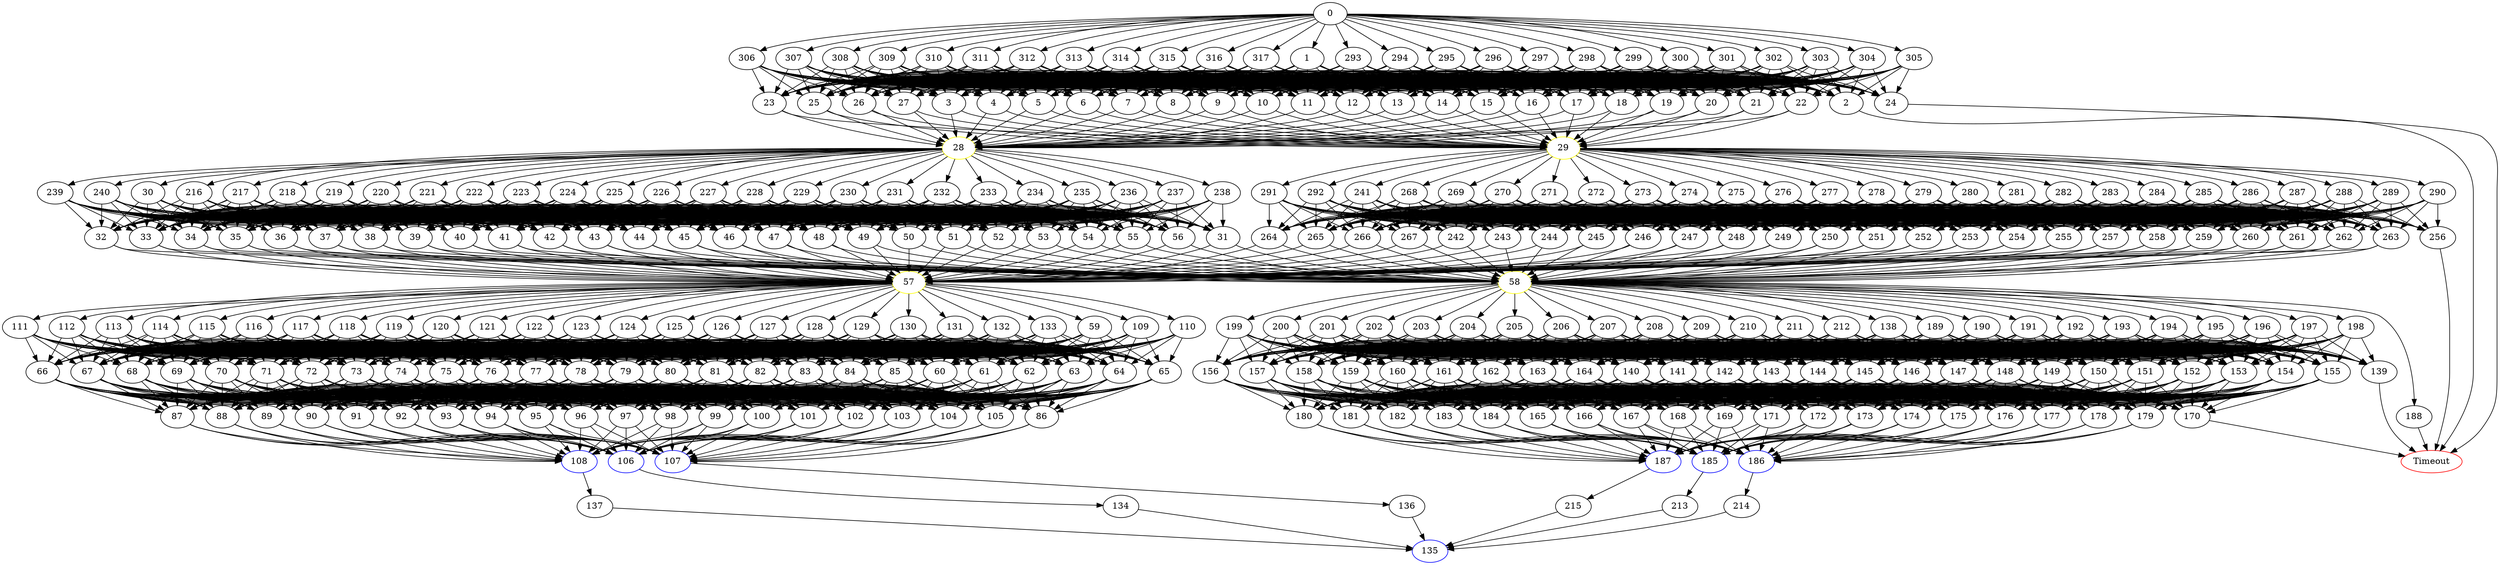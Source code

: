 digraph G {
	0 -> 1;
	0 -> 293;
	0 -> 294;
	0 -> 295;
	0 -> 296;
	0 -> 297;
	0 -> 298;
	0 -> 299;
	0 -> 300;
	0 -> 301;
	0 -> 302;
	0 -> 303;
	0 -> 304;
	0 -> 305;
	0 -> 306;
	0 -> 307;
	0 -> 308;
	0 -> 309;
	0 -> 310;
	0 -> 311;
	0 -> 312;
	0 -> 313;
	0 -> 314;
	0 -> 315;
	0 -> 316;
	0 -> 317;
	1 -> 2;
	1 -> 3;
	1 -> 4;
	1 -> 5;
	1 -> 6;
	1 -> 7;
	1 -> 8;
	1 -> 9;
	1 -> 10;
	1 -> 11;
	1 -> 12;
	1 -> 13;
	1 -> 14;
	1 -> 15;
	1 -> 16;
	1 -> 17;
	1 -> 18;
	1 -> 19;
	1 -> 20;
	1 -> 21;
	1 -> 22;
	1 -> 23;
	1 -> 24;
	1 -> 25;
	1 -> 26;
	1 -> 27;
	2 -> "Timeout";
Timeout [color=red];
	3 -> "28";
28 [color=yellow];
	3 -> "29";
29 [color=yellow];
	4 -> "28";
28 [color=yellow];
	4 -> "29";
29 [color=yellow];
	5 -> "28";
28 [color=yellow];
	5 -> "29";
29 [color=yellow];
	6 -> "28";
28 [color=yellow];
	6 -> "29";
29 [color=yellow];
	7 -> "28";
28 [color=yellow];
	7 -> "29";
29 [color=yellow];
	8 -> "28";
28 [color=yellow];
	8 -> "29";
29 [color=yellow];
	9 -> "28";
28 [color=yellow];
	9 -> "29";
29 [color=yellow];
	10 -> "28";
28 [color=yellow];
	10 -> "29";
29 [color=yellow];
	11 -> "28";
28 [color=yellow];
	11 -> "29";
29 [color=yellow];
	12 -> "28";
28 [color=yellow];
	12 -> "29";
29 [color=yellow];
	13 -> "28";
28 [color=yellow];
	13 -> "29";
29 [color=yellow];
	14 -> "28";
28 [color=yellow];
	14 -> "29";
29 [color=yellow];
	15 -> "28";
28 [color=yellow];
	15 -> "29";
29 [color=yellow];
	16 -> "28";
28 [color=yellow];
	16 -> "29";
29 [color=yellow];
	17 -> "28";
28 [color=yellow];
	17 -> "29";
29 [color=yellow];
	18 -> "28";
28 [color=yellow];
	18 -> "29";
29 [color=yellow];
	19 -> "28";
28 [color=yellow];
	19 -> "29";
29 [color=yellow];
	20 -> "28";
28 [color=yellow];
	20 -> "29";
29 [color=yellow];
	21 -> "28";
28 [color=yellow];
	21 -> "29";
29 [color=yellow];
	22 -> "28";
28 [color=yellow];
	22 -> "29";
29 [color=yellow];
	23 -> "28";
28 [color=yellow];
	23 -> "29";
29 [color=yellow];
	24 -> "Timeout";
Timeout [color=red];
	25 -> "28";
28 [color=yellow];
	25 -> "29";
29 [color=yellow];
	26 -> "28";
28 [color=yellow];
	26 -> "29";
29 [color=yellow];
	27 -> "28";
28 [color=yellow];
	27 -> "29";
29 [color=yellow];
	28 -> 30;
	28 -> 216;
	28 -> 217;
	28 -> 218;
	28 -> 219;
	28 -> 220;
	28 -> 221;
	28 -> 222;
	28 -> 223;
	28 -> 224;
	28 -> 225;
	28 -> 226;
	28 -> 227;
	28 -> 228;
	28 -> 229;
	28 -> 230;
	28 -> 231;
	28 -> 232;
	28 -> 233;
	28 -> 234;
	28 -> 235;
	28 -> 236;
	28 -> 237;
	28 -> 238;
	28 -> 239;
	28 -> 240;
	29 -> 241;
	29 -> 268;
	29 -> 269;
	29 -> 270;
	29 -> 271;
	29 -> 272;
	29 -> 273;
	29 -> 274;
	29 -> 275;
	29 -> 276;
	29 -> 277;
	29 -> 278;
	29 -> 279;
	29 -> 280;
	29 -> 281;
	29 -> 282;
	29 -> 283;
	29 -> 284;
	29 -> 285;
	29 -> 286;
	29 -> 287;
	29 -> 288;
	29 -> 289;
	29 -> 290;
	29 -> 291;
	29 -> 292;
	30 -> 31;
	30 -> 32;
	30 -> 33;
	30 -> 34;
	30 -> 35;
	30 -> 36;
	30 -> 37;
	30 -> 38;
	30 -> 39;
	30 -> 40;
	30 -> 41;
	30 -> 42;
	30 -> 43;
	30 -> 44;
	30 -> 45;
	30 -> 46;
	30 -> 47;
	30 -> 48;
	30 -> 49;
	30 -> 50;
	30 -> 51;
	30 -> 52;
	30 -> 53;
	30 -> 54;
	30 -> 55;
	30 -> 56;
	31 -> "57";
57 [color=yellow];
	31 -> "58";
58 [color=yellow];
	32 -> "57";
57 [color=yellow];
	32 -> "58";
58 [color=yellow];
	33 -> "57";
57 [color=yellow];
	33 -> "58";
58 [color=yellow];
	34 -> "57";
57 [color=yellow];
	34 -> "58";
58 [color=yellow];
	35 -> "57";
57 [color=yellow];
	35 -> "58";
58 [color=yellow];
	36 -> "57";
57 [color=yellow];
	36 -> "58";
58 [color=yellow];
	37 -> "57";
57 [color=yellow];
	37 -> "58";
58 [color=yellow];
	38 -> "57";
57 [color=yellow];
	38 -> "58";
58 [color=yellow];
	39 -> "57";
57 [color=yellow];
	39 -> "58";
58 [color=yellow];
	40 -> "57";
57 [color=yellow];
	40 -> "58";
58 [color=yellow];
	41 -> "57";
57 [color=yellow];
	41 -> "58";
58 [color=yellow];
	42 -> "57";
57 [color=yellow];
	42 -> "58";
58 [color=yellow];
	43 -> "57";
57 [color=yellow];
	43 -> "58";
58 [color=yellow];
	44 -> "57";
57 [color=yellow];
	44 -> "58";
58 [color=yellow];
	45 -> "57";
57 [color=yellow];
	45 -> "58";
58 [color=yellow];
	46 -> "57";
57 [color=yellow];
	46 -> "58";
58 [color=yellow];
	47 -> "57";
57 [color=yellow];
	47 -> "58";
58 [color=yellow];
	48 -> "57";
57 [color=yellow];
	48 -> "58";
58 [color=yellow];
	49 -> "57";
57 [color=yellow];
	49 -> "58";
58 [color=yellow];
	50 -> "57";
57 [color=yellow];
	50 -> "58";
58 [color=yellow];
	51 -> "57";
57 [color=yellow];
	51 -> "58";
58 [color=yellow];
	52 -> "57";
57 [color=yellow];
	52 -> "58";
58 [color=yellow];
	53 -> "57";
57 [color=yellow];
	53 -> "58";
58 [color=yellow];
	54 -> "57";
57 [color=yellow];
	54 -> "58";
58 [color=yellow];
	55 -> "57";
57 [color=yellow];
	55 -> "58";
58 [color=yellow];
	56 -> "57";
57 [color=yellow];
	56 -> "58";
58 [color=yellow];
	57 -> 59;
	57 -> 109;
	57 -> 110;
	57 -> 111;
	57 -> 112;
	57 -> 113;
	57 -> 114;
	57 -> 115;
	57 -> 116;
	57 -> 117;
	57 -> 118;
	57 -> 119;
	57 -> 120;
	57 -> 121;
	57 -> 122;
	57 -> 123;
	57 -> 124;
	57 -> 125;
	57 -> 126;
	57 -> 127;
	57 -> 128;
	57 -> 129;
	57 -> 130;
	57 -> 131;
	57 -> 132;
	57 -> 133;
	58 -> 138;
	58 -> 188;
	58 -> 189;
	58 -> 190;
	58 -> 191;
	58 -> 192;
	58 -> 193;
	58 -> 194;
	58 -> 195;
	58 -> 196;
	58 -> 197;
	58 -> 198;
	58 -> 199;
	58 -> 200;
	58 -> 201;
	58 -> 202;
	58 -> 203;
	58 -> 204;
	58 -> 205;
	58 -> 206;
	58 -> 207;
	58 -> 208;
	58 -> 209;
	58 -> 210;
	58 -> 211;
	58 -> 212;
	59 -> 60;
	59 -> 61;
	59 -> 62;
	59 -> 63;
	59 -> 64;
	59 -> 65;
	59 -> 66;
	59 -> 67;
	59 -> 68;
	59 -> 69;
	59 -> 70;
	59 -> 71;
	59 -> 72;
	59 -> 73;
	59 -> 74;
	59 -> 75;
	59 -> 76;
	59 -> 77;
	59 -> 78;
	59 -> 79;
	59 -> 80;
	59 -> 81;
	59 -> 82;
	59 -> 83;
	59 -> 84;
	59 -> 85;
	60 -> 86;
	60 -> 87;
	60 -> 88;
	60 -> 89;
	60 -> 90;
	60 -> 91;
	60 -> 92;
	60 -> 93;
	60 -> 94;
	60 -> 95;
	60 -> 96;
	60 -> 97;
	60 -> 98;
	60 -> 99;
	60 -> 100;
	60 -> 101;
	60 -> 102;
	60 -> 103;
	60 -> 104;
	60 -> 105;
	61 -> 86;
	61 -> 87;
	61 -> 88;
	61 -> 89;
	61 -> 90;
	61 -> 91;
	61 -> 92;
	61 -> 93;
	61 -> 94;
	61 -> 95;
	61 -> 96;
	61 -> 97;
	61 -> 98;
	61 -> 99;
	61 -> 100;
	61 -> 101;
	61 -> 102;
	61 -> 103;
	61 -> 104;
	61 -> 105;
	62 -> 86;
	62 -> 87;
	62 -> 88;
	62 -> 89;
	62 -> 90;
	62 -> 91;
	62 -> 92;
	62 -> 93;
	62 -> 94;
	62 -> 95;
	62 -> 96;
	62 -> 97;
	62 -> 98;
	62 -> 99;
	62 -> 100;
	62 -> 101;
	62 -> 102;
	62 -> 103;
	62 -> 104;
	62 -> 105;
	63 -> 86;
	63 -> 87;
	63 -> 88;
	63 -> 89;
	63 -> 90;
	63 -> 91;
	63 -> 92;
	63 -> 93;
	63 -> 94;
	63 -> 95;
	63 -> 96;
	63 -> 97;
	63 -> 98;
	63 -> 99;
	63 -> 100;
	63 -> 101;
	63 -> 102;
	63 -> 103;
	63 -> 104;
	63 -> 105;
	64 -> 86;
	64 -> 87;
	64 -> 88;
	64 -> 89;
	64 -> 90;
	64 -> 91;
	64 -> 92;
	64 -> 93;
	64 -> 94;
	64 -> 95;
	64 -> 96;
	64 -> 97;
	64 -> 98;
	64 -> 99;
	64 -> 100;
	64 -> 101;
	64 -> 102;
	64 -> 103;
	64 -> 104;
	64 -> 105;
	65 -> 86;
	65 -> 87;
	65 -> 88;
	65 -> 89;
	65 -> 90;
	65 -> 91;
	65 -> 92;
	65 -> 93;
	65 -> 94;
	65 -> 95;
	65 -> 96;
	65 -> 97;
	65 -> 98;
	65 -> 99;
	65 -> 100;
	65 -> 101;
	65 -> 102;
	65 -> 103;
	65 -> 104;
	65 -> 105;
	66 -> 86;
	66 -> 87;
	66 -> 88;
	66 -> 89;
	66 -> 90;
	66 -> 91;
	66 -> 92;
	66 -> 93;
	66 -> 94;
	66 -> 95;
	66 -> 96;
	66 -> 97;
	66 -> 98;
	66 -> 99;
	66 -> 100;
	66 -> 101;
	66 -> 102;
	66 -> 103;
	66 -> 104;
	66 -> 105;
	67 -> 86;
	67 -> 87;
	67 -> 88;
	67 -> 89;
	67 -> 90;
	67 -> 91;
	67 -> 92;
	67 -> 93;
	67 -> 94;
	67 -> 95;
	67 -> 96;
	67 -> 97;
	67 -> 98;
	67 -> 99;
	67 -> 100;
	67 -> 101;
	67 -> 102;
	67 -> 103;
	67 -> 104;
	67 -> 105;
	68 -> 86;
	68 -> 87;
	68 -> 88;
	68 -> 89;
	68 -> 90;
	68 -> 91;
	68 -> 92;
	68 -> 93;
	68 -> 94;
	68 -> 95;
	68 -> 96;
	68 -> 97;
	68 -> 98;
	68 -> 99;
	68 -> 100;
	68 -> 101;
	68 -> 102;
	68 -> 103;
	68 -> 104;
	68 -> 105;
	69 -> 86;
	69 -> 87;
	69 -> 88;
	69 -> 89;
	69 -> 90;
	69 -> 91;
	69 -> 92;
	69 -> 93;
	69 -> 94;
	69 -> 95;
	69 -> 96;
	69 -> 97;
	69 -> 98;
	69 -> 99;
	69 -> 100;
	69 -> 101;
	69 -> 102;
	69 -> 103;
	69 -> 104;
	69 -> 105;
	70 -> 86;
	70 -> 87;
	70 -> 88;
	70 -> 89;
	70 -> 90;
	70 -> 91;
	70 -> 92;
	70 -> 93;
	70 -> 94;
	70 -> 95;
	70 -> 96;
	70 -> 97;
	70 -> 98;
	70 -> 99;
	70 -> 100;
	70 -> 101;
	70 -> 102;
	70 -> 103;
	70 -> 104;
	70 -> 105;
	71 -> 86;
	71 -> 87;
	71 -> 88;
	71 -> 89;
	71 -> 90;
	71 -> 91;
	71 -> 92;
	71 -> 93;
	71 -> 94;
	71 -> 95;
	71 -> 96;
	71 -> 97;
	71 -> 98;
	71 -> 99;
	71 -> 100;
	71 -> 101;
	71 -> 102;
	71 -> 103;
	71 -> 104;
	71 -> 105;
	72 -> 86;
	72 -> 87;
	72 -> 88;
	72 -> 89;
	72 -> 90;
	72 -> 91;
	72 -> 92;
	72 -> 93;
	72 -> 94;
	72 -> 95;
	72 -> 96;
	72 -> 97;
	72 -> 98;
	72 -> 99;
	72 -> 100;
	72 -> 101;
	72 -> 102;
	72 -> 103;
	72 -> 104;
	72 -> 105;
	73 -> 86;
	73 -> 87;
	73 -> 88;
	73 -> 89;
	73 -> 90;
	73 -> 91;
	73 -> 92;
	73 -> 93;
	73 -> 94;
	73 -> 95;
	73 -> 96;
	73 -> 97;
	73 -> 98;
	73 -> 99;
	73 -> 100;
	73 -> 101;
	73 -> 102;
	73 -> 103;
	73 -> 104;
	73 -> 105;
	74 -> 86;
	74 -> 87;
	74 -> 88;
	74 -> 89;
	74 -> 90;
	74 -> 91;
	74 -> 92;
	74 -> 93;
	74 -> 94;
	74 -> 95;
	74 -> 96;
	74 -> 97;
	74 -> 98;
	74 -> 99;
	74 -> 100;
	74 -> 101;
	74 -> 102;
	74 -> 103;
	74 -> 104;
	74 -> 105;
	75 -> 86;
	75 -> 87;
	75 -> 88;
	75 -> 89;
	75 -> 90;
	75 -> 91;
	75 -> 92;
	75 -> 93;
	75 -> 94;
	75 -> 95;
	75 -> 96;
	75 -> 97;
	75 -> 98;
	75 -> 99;
	75 -> 100;
	75 -> 101;
	75 -> 102;
	75 -> 103;
	75 -> 104;
	75 -> 105;
	76 -> 86;
	76 -> 87;
	76 -> 88;
	76 -> 89;
	76 -> 90;
	76 -> 91;
	76 -> 92;
	76 -> 93;
	76 -> 94;
	76 -> 95;
	76 -> 96;
	76 -> 97;
	76 -> 98;
	76 -> 99;
	76 -> 100;
	76 -> 101;
	76 -> 102;
	76 -> 103;
	76 -> 104;
	76 -> 105;
	77 -> 86;
	77 -> 87;
	77 -> 88;
	77 -> 89;
	77 -> 90;
	77 -> 91;
	77 -> 92;
	77 -> 93;
	77 -> 94;
	77 -> 95;
	77 -> 96;
	77 -> 97;
	77 -> 98;
	77 -> 99;
	77 -> 100;
	77 -> 101;
	77 -> 102;
	77 -> 103;
	77 -> 104;
	77 -> 105;
	78 -> 86;
	78 -> 87;
	78 -> 88;
	78 -> 89;
	78 -> 90;
	78 -> 91;
	78 -> 92;
	78 -> 93;
	78 -> 94;
	78 -> 95;
	78 -> 96;
	78 -> 97;
	78 -> 98;
	78 -> 99;
	78 -> 100;
	78 -> 101;
	78 -> 102;
	78 -> 103;
	78 -> 104;
	78 -> 105;
	79 -> 86;
	79 -> 87;
	79 -> 88;
	79 -> 89;
	79 -> 90;
	79 -> 91;
	79 -> 92;
	79 -> 93;
	79 -> 94;
	79 -> 95;
	79 -> 96;
	79 -> 97;
	79 -> 98;
	79 -> 99;
	79 -> 100;
	79 -> 101;
	79 -> 102;
	79 -> 103;
	79 -> 104;
	79 -> 105;
	80 -> 86;
	80 -> 87;
	80 -> 88;
	80 -> 89;
	80 -> 90;
	80 -> 91;
	80 -> 92;
	80 -> 93;
	80 -> 94;
	80 -> 95;
	80 -> 96;
	80 -> 97;
	80 -> 98;
	80 -> 99;
	80 -> 100;
	80 -> 101;
	80 -> 102;
	80 -> 103;
	80 -> 104;
	80 -> 105;
	81 -> 86;
	81 -> 87;
	81 -> 88;
	81 -> 89;
	81 -> 90;
	81 -> 91;
	81 -> 92;
	81 -> 93;
	81 -> 94;
	81 -> 95;
	81 -> 96;
	81 -> 97;
	81 -> 98;
	81 -> 99;
	81 -> 100;
	81 -> 101;
	81 -> 102;
	81 -> 103;
	81 -> 104;
	81 -> 105;
	82 -> 86;
	82 -> 87;
	82 -> 88;
	82 -> 89;
	82 -> 90;
	82 -> 91;
	82 -> 92;
	82 -> 93;
	82 -> 94;
	82 -> 95;
	82 -> 96;
	82 -> 97;
	82 -> 98;
	82 -> 99;
	82 -> 100;
	82 -> 101;
	82 -> 102;
	82 -> 103;
	82 -> 104;
	82 -> 105;
	83 -> 86;
	83 -> 87;
	83 -> 88;
	83 -> 89;
	83 -> 90;
	83 -> 91;
	83 -> 92;
	83 -> 93;
	83 -> 94;
	83 -> 95;
	83 -> 96;
	83 -> 97;
	83 -> 98;
	83 -> 99;
	83 -> 100;
	83 -> 101;
	83 -> 102;
	83 -> 103;
	83 -> 104;
	83 -> 105;
	84 -> 86;
	84 -> 87;
	84 -> 88;
	84 -> 89;
	84 -> 90;
	84 -> 91;
	84 -> 92;
	84 -> 93;
	84 -> 94;
	84 -> 95;
	84 -> 96;
	84 -> 97;
	84 -> 98;
	84 -> 99;
	84 -> 100;
	84 -> 101;
	84 -> 102;
	84 -> 103;
	84 -> 104;
	84 -> 105;
	85 -> 86;
	85 -> 87;
	85 -> 88;
	85 -> 89;
	85 -> 90;
	85 -> 91;
	85 -> 92;
	85 -> 93;
	85 -> 94;
	85 -> 95;
	85 -> 96;
	85 -> 97;
	85 -> 98;
	85 -> 99;
	85 -> 100;
	85 -> 101;
	85 -> 102;
	85 -> 103;
	85 -> 104;
	85 -> 105;
	86 -> "106";
106 [color=blue];
	86 -> "107";
107 [color=blue];
	86 -> "108";
108 [color=blue];
	87 -> "106";
106 [color=blue];
	87 -> "107";
107 [color=blue];
	87 -> "108";
108 [color=blue];
	88 -> "106";
106 [color=blue];
	88 -> "107";
107 [color=blue];
	88 -> "108";
108 [color=blue];
	89 -> "106";
106 [color=blue];
	89 -> "107";
107 [color=blue];
	89 -> "108";
108 [color=blue];
	90 -> "106";
106 [color=blue];
	90 -> "107";
107 [color=blue];
	90 -> "108";
108 [color=blue];
	91 -> "106";
106 [color=blue];
	91 -> "107";
107 [color=blue];
	91 -> "108";
108 [color=blue];
	92 -> "106";
106 [color=blue];
	92 -> "107";
107 [color=blue];
	92 -> "108";
108 [color=blue];
	93 -> "106";
106 [color=blue];
	93 -> "107";
107 [color=blue];
	93 -> "108";
108 [color=blue];
	94 -> "106";
106 [color=blue];
	94 -> "107";
107 [color=blue];
	94 -> "108";
108 [color=blue];
	95 -> "106";
106 [color=blue];
	95 -> "107";
107 [color=blue];
	95 -> "108";
108 [color=blue];
	96 -> "106";
106 [color=blue];
	96 -> "107";
107 [color=blue];
	96 -> "108";
108 [color=blue];
	97 -> "106";
106 [color=blue];
	97 -> "107";
107 [color=blue];
	97 -> "108";
108 [color=blue];
	98 -> "106";
106 [color=blue];
	98 -> "107";
107 [color=blue];
	98 -> "108";
108 [color=blue];
	99 -> "106";
106 [color=blue];
	99 -> "107";
107 [color=blue];
	99 -> "108";
108 [color=blue];
	100 -> "106";
106 [color=blue];
	100 -> "107";
107 [color=blue];
	100 -> "108";
108 [color=blue];
	101 -> "106";
106 [color=blue];
	101 -> "107";
107 [color=blue];
	101 -> "108";
108 [color=blue];
	102 -> "106";
106 [color=blue];
	102 -> "107";
107 [color=blue];
	102 -> "108";
108 [color=blue];
	103 -> "106";
106 [color=blue];
	103 -> "107";
107 [color=blue];
	103 -> "108";
108 [color=blue];
	104 -> "106";
106 [color=blue];
	104 -> "107";
107 [color=blue];
	104 -> "108";
108 [color=blue];
	105 -> "106";
106 [color=blue];
	105 -> "107";
107 [color=blue];
	105 -> "108";
108 [color=blue];
	106 -> 134;
	107 -> 136;
	108 -> 137;
	109 -> 60;
	109 -> 61;
	109 -> 62;
	109 -> 63;
	109 -> 64;
	109 -> 65;
	109 -> 66;
	109 -> 67;
	109 -> 68;
	109 -> 69;
	109 -> 70;
	109 -> 71;
	109 -> 72;
	109 -> 73;
	109 -> 74;
	109 -> 75;
	109 -> 76;
	109 -> 77;
	109 -> 78;
	109 -> 79;
	109 -> 80;
	109 -> 81;
	109 -> 82;
	109 -> 83;
	109 -> 84;
	109 -> 85;
	110 -> 60;
	110 -> 61;
	110 -> 62;
	110 -> 63;
	110 -> 64;
	110 -> 65;
	110 -> 66;
	110 -> 67;
	110 -> 68;
	110 -> 69;
	110 -> 70;
	110 -> 71;
	110 -> 72;
	110 -> 73;
	110 -> 74;
	110 -> 75;
	110 -> 76;
	110 -> 77;
	110 -> 78;
	110 -> 79;
	110 -> 80;
	110 -> 81;
	110 -> 82;
	110 -> 83;
	110 -> 84;
	110 -> 85;
	111 -> 60;
	111 -> 61;
	111 -> 62;
	111 -> 63;
	111 -> 64;
	111 -> 65;
	111 -> 66;
	111 -> 67;
	111 -> 68;
	111 -> 69;
	111 -> 70;
	111 -> 71;
	111 -> 72;
	111 -> 73;
	111 -> 74;
	111 -> 75;
	111 -> 76;
	111 -> 77;
	111 -> 78;
	111 -> 79;
	111 -> 80;
	111 -> 81;
	111 -> 82;
	111 -> 83;
	111 -> 84;
	111 -> 85;
	112 -> 60;
	112 -> 61;
	112 -> 62;
	112 -> 63;
	112 -> 64;
	112 -> 65;
	112 -> 66;
	112 -> 67;
	112 -> 68;
	112 -> 69;
	112 -> 70;
	112 -> 71;
	112 -> 72;
	112 -> 73;
	112 -> 74;
	112 -> 75;
	112 -> 76;
	112 -> 77;
	112 -> 78;
	112 -> 79;
	112 -> 80;
	112 -> 81;
	112 -> 82;
	112 -> 83;
	112 -> 84;
	112 -> 85;
	113 -> 60;
	113 -> 61;
	113 -> 62;
	113 -> 63;
	113 -> 64;
	113 -> 65;
	113 -> 66;
	113 -> 67;
	113 -> 68;
	113 -> 69;
	113 -> 70;
	113 -> 71;
	113 -> 72;
	113 -> 73;
	113 -> 74;
	113 -> 75;
	113 -> 76;
	113 -> 77;
	113 -> 78;
	113 -> 79;
	113 -> 80;
	113 -> 81;
	113 -> 82;
	113 -> 83;
	113 -> 84;
	113 -> 85;
	114 -> 60;
	114 -> 61;
	114 -> 62;
	114 -> 63;
	114 -> 64;
	114 -> 65;
	114 -> 66;
	114 -> 67;
	114 -> 68;
	114 -> 69;
	114 -> 70;
	114 -> 71;
	114 -> 72;
	114 -> 73;
	114 -> 74;
	114 -> 75;
	114 -> 76;
	114 -> 77;
	114 -> 78;
	114 -> 79;
	114 -> 80;
	114 -> 81;
	114 -> 82;
	114 -> 83;
	114 -> 84;
	114 -> 85;
	115 -> 60;
	115 -> 61;
	115 -> 62;
	115 -> 63;
	115 -> 64;
	115 -> 65;
	115 -> 66;
	115 -> 67;
	115 -> 68;
	115 -> 69;
	115 -> 70;
	115 -> 71;
	115 -> 72;
	115 -> 73;
	115 -> 74;
	115 -> 75;
	115 -> 76;
	115 -> 77;
	115 -> 78;
	115 -> 79;
	115 -> 80;
	115 -> 81;
	115 -> 82;
	115 -> 83;
	115 -> 84;
	115 -> 85;
	116 -> 60;
	116 -> 61;
	116 -> 62;
	116 -> 63;
	116 -> 64;
	116 -> 65;
	116 -> 66;
	116 -> 67;
	116 -> 68;
	116 -> 69;
	116 -> 70;
	116 -> 71;
	116 -> 72;
	116 -> 73;
	116 -> 74;
	116 -> 75;
	116 -> 76;
	116 -> 77;
	116 -> 78;
	116 -> 79;
	116 -> 80;
	116 -> 81;
	116 -> 82;
	116 -> 83;
	116 -> 84;
	116 -> 85;
	117 -> 60;
	117 -> 61;
	117 -> 62;
	117 -> 63;
	117 -> 64;
	117 -> 65;
	117 -> 66;
	117 -> 67;
	117 -> 68;
	117 -> 69;
	117 -> 70;
	117 -> 71;
	117 -> 72;
	117 -> 73;
	117 -> 74;
	117 -> 75;
	117 -> 76;
	117 -> 77;
	117 -> 78;
	117 -> 79;
	117 -> 80;
	117 -> 81;
	117 -> 82;
	117 -> 83;
	117 -> 84;
	117 -> 85;
	118 -> 60;
	118 -> 61;
	118 -> 62;
	118 -> 63;
	118 -> 64;
	118 -> 65;
	118 -> 66;
	118 -> 67;
	118 -> 68;
	118 -> 69;
	118 -> 70;
	118 -> 71;
	118 -> 72;
	118 -> 73;
	118 -> 74;
	118 -> 75;
	118 -> 76;
	118 -> 77;
	118 -> 78;
	118 -> 79;
	118 -> 80;
	118 -> 81;
	118 -> 82;
	118 -> 83;
	118 -> 84;
	118 -> 85;
	119 -> 60;
	119 -> 61;
	119 -> 62;
	119 -> 63;
	119 -> 64;
	119 -> 65;
	119 -> 66;
	119 -> 67;
	119 -> 68;
	119 -> 69;
	119 -> 70;
	119 -> 71;
	119 -> 72;
	119 -> 73;
	119 -> 74;
	119 -> 75;
	119 -> 76;
	119 -> 77;
	119 -> 78;
	119 -> 79;
	119 -> 80;
	119 -> 81;
	119 -> 82;
	119 -> 83;
	119 -> 84;
	119 -> 85;
	120 -> 60;
	120 -> 61;
	120 -> 62;
	120 -> 63;
	120 -> 64;
	120 -> 65;
	120 -> 66;
	120 -> 67;
	120 -> 68;
	120 -> 69;
	120 -> 70;
	120 -> 71;
	120 -> 72;
	120 -> 73;
	120 -> 74;
	120 -> 75;
	120 -> 76;
	120 -> 77;
	120 -> 78;
	120 -> 79;
	120 -> 80;
	120 -> 81;
	120 -> 82;
	120 -> 83;
	120 -> 84;
	120 -> 85;
	121 -> 60;
	121 -> 61;
	121 -> 62;
	121 -> 63;
	121 -> 64;
	121 -> 65;
	121 -> 66;
	121 -> 67;
	121 -> 68;
	121 -> 69;
	121 -> 70;
	121 -> 71;
	121 -> 72;
	121 -> 73;
	121 -> 74;
	121 -> 75;
	121 -> 76;
	121 -> 77;
	121 -> 78;
	121 -> 79;
	121 -> 80;
	121 -> 81;
	121 -> 82;
	121 -> 83;
	121 -> 84;
	121 -> 85;
	122 -> 60;
	122 -> 61;
	122 -> 62;
	122 -> 63;
	122 -> 64;
	122 -> 65;
	122 -> 66;
	122 -> 67;
	122 -> 68;
	122 -> 69;
	122 -> 70;
	122 -> 71;
	122 -> 72;
	122 -> 73;
	122 -> 74;
	122 -> 75;
	122 -> 76;
	122 -> 77;
	122 -> 78;
	122 -> 79;
	122 -> 80;
	122 -> 81;
	122 -> 82;
	122 -> 83;
	122 -> 84;
	122 -> 85;
	123 -> 60;
	123 -> 61;
	123 -> 62;
	123 -> 63;
	123 -> 64;
	123 -> 65;
	123 -> 66;
	123 -> 67;
	123 -> 68;
	123 -> 69;
	123 -> 70;
	123 -> 71;
	123 -> 72;
	123 -> 73;
	123 -> 74;
	123 -> 75;
	123 -> 76;
	123 -> 77;
	123 -> 78;
	123 -> 79;
	123 -> 80;
	123 -> 81;
	123 -> 82;
	123 -> 83;
	123 -> 84;
	123 -> 85;
	124 -> 60;
	124 -> 61;
	124 -> 62;
	124 -> 63;
	124 -> 64;
	124 -> 65;
	124 -> 66;
	124 -> 67;
	124 -> 68;
	124 -> 69;
	124 -> 70;
	124 -> 71;
	124 -> 72;
	124 -> 73;
	124 -> 74;
	124 -> 75;
	124 -> 76;
	124 -> 77;
	124 -> 78;
	124 -> 79;
	124 -> 80;
	124 -> 81;
	124 -> 82;
	124 -> 83;
	124 -> 84;
	124 -> 85;
	125 -> 60;
	125 -> 61;
	125 -> 62;
	125 -> 63;
	125 -> 64;
	125 -> 65;
	125 -> 66;
	125 -> 67;
	125 -> 68;
	125 -> 69;
	125 -> 70;
	125 -> 71;
	125 -> 72;
	125 -> 73;
	125 -> 74;
	125 -> 75;
	125 -> 76;
	125 -> 77;
	125 -> 78;
	125 -> 79;
	125 -> 80;
	125 -> 81;
	125 -> 82;
	125 -> 83;
	125 -> 84;
	125 -> 85;
	126 -> 60;
	126 -> 61;
	126 -> 62;
	126 -> 63;
	126 -> 64;
	126 -> 65;
	126 -> 66;
	126 -> 67;
	126 -> 68;
	126 -> 69;
	126 -> 70;
	126 -> 71;
	126 -> 72;
	126 -> 73;
	126 -> 74;
	126 -> 75;
	126 -> 76;
	126 -> 77;
	126 -> 78;
	126 -> 79;
	126 -> 80;
	126 -> 81;
	126 -> 82;
	126 -> 83;
	126 -> 84;
	126 -> 85;
	127 -> 60;
	127 -> 61;
	127 -> 62;
	127 -> 63;
	127 -> 64;
	127 -> 65;
	127 -> 66;
	127 -> 67;
	127 -> 68;
	127 -> 69;
	127 -> 70;
	127 -> 71;
	127 -> 72;
	127 -> 73;
	127 -> 74;
	127 -> 75;
	127 -> 76;
	127 -> 77;
	127 -> 78;
	127 -> 79;
	127 -> 80;
	127 -> 81;
	127 -> 82;
	127 -> 83;
	127 -> 84;
	127 -> 85;
	128 -> 60;
	128 -> 61;
	128 -> 62;
	128 -> 63;
	128 -> 64;
	128 -> 65;
	128 -> 66;
	128 -> 67;
	128 -> 68;
	128 -> 69;
	128 -> 70;
	128 -> 71;
	128 -> 72;
	128 -> 73;
	128 -> 74;
	128 -> 75;
	128 -> 76;
	128 -> 77;
	128 -> 78;
	128 -> 79;
	128 -> 80;
	128 -> 81;
	128 -> 82;
	128 -> 83;
	128 -> 84;
	128 -> 85;
	129 -> 60;
	129 -> 61;
	129 -> 62;
	129 -> 63;
	129 -> 64;
	129 -> 65;
	129 -> 66;
	129 -> 67;
	129 -> 68;
	129 -> 69;
	129 -> 70;
	129 -> 71;
	129 -> 72;
	129 -> 73;
	129 -> 74;
	129 -> 75;
	129 -> 76;
	129 -> 77;
	129 -> 78;
	129 -> 79;
	129 -> 80;
	129 -> 81;
	129 -> 82;
	129 -> 83;
	129 -> 84;
	129 -> 85;
	130 -> 60;
	130 -> 61;
	130 -> 62;
	130 -> 63;
	130 -> 64;
	130 -> 65;
	130 -> 66;
	130 -> 67;
	130 -> 68;
	130 -> 69;
	130 -> 70;
	130 -> 71;
	130 -> 72;
	130 -> 73;
	130 -> 74;
	130 -> 75;
	130 -> 76;
	130 -> 77;
	130 -> 78;
	130 -> 79;
	130 -> 80;
	130 -> 81;
	130 -> 82;
	130 -> 83;
	130 -> 84;
	130 -> 85;
	131 -> 60;
	131 -> 61;
	131 -> 62;
	131 -> 63;
	131 -> 64;
	131 -> 65;
	131 -> 66;
	131 -> 67;
	131 -> 68;
	131 -> 69;
	131 -> 70;
	131 -> 71;
	131 -> 72;
	131 -> 73;
	131 -> 74;
	131 -> 75;
	131 -> 76;
	131 -> 77;
	131 -> 78;
	131 -> 79;
	131 -> 80;
	131 -> 81;
	131 -> 82;
	131 -> 83;
	131 -> 84;
	131 -> 85;
	132 -> 60;
	132 -> 61;
	132 -> 62;
	132 -> 63;
	132 -> 64;
	132 -> 65;
	132 -> 66;
	132 -> 67;
	132 -> 68;
	132 -> 69;
	132 -> 70;
	132 -> 71;
	132 -> 72;
	132 -> 73;
	132 -> 74;
	132 -> 75;
	132 -> 76;
	132 -> 77;
	132 -> 78;
	132 -> 79;
	132 -> 80;
	132 -> 81;
	132 -> 82;
	132 -> 83;
	132 -> 84;
	132 -> 85;
	133 -> 60;
	133 -> 61;
	133 -> 62;
	133 -> 63;
	133 -> 64;
	133 -> 65;
	133 -> 66;
	133 -> 67;
	133 -> 68;
	133 -> 69;
	133 -> 70;
	133 -> 71;
	133 -> 72;
	133 -> 73;
	133 -> 74;
	133 -> 75;
	133 -> 76;
	133 -> 77;
	133 -> 78;
	133 -> 79;
	133 -> 80;
	133 -> 81;
	133 -> 82;
	133 -> 83;
	133 -> 84;
	133 -> 85;
	134 -> "135";
135 [color=blue];
	136 -> "135";
135 [color=blue];
	137 -> "135";
135 [color=blue];
	138 -> 139;
	138 -> 140;
	138 -> 141;
	138 -> 142;
	138 -> 143;
	138 -> 144;
	138 -> 145;
	138 -> 146;
	138 -> 147;
	138 -> 148;
	138 -> 149;
	138 -> 150;
	138 -> 151;
	138 -> 152;
	138 -> 153;
	138 -> 154;
	138 -> 155;
	138 -> 156;
	138 -> 157;
	138 -> 158;
	138 -> 159;
	138 -> 160;
	138 -> 161;
	138 -> 162;
	138 -> 163;
	138 -> 164;
	139 -> "Timeout";
Timeout [color=red];
	140 -> 165;
	140 -> 166;
	140 -> 167;
	140 -> 168;
	140 -> 169;
	140 -> 170;
	140 -> 171;
	140 -> 172;
	140 -> 173;
	140 -> 174;
	140 -> 175;
	140 -> 176;
	140 -> 177;
	140 -> 178;
	140 -> 179;
	140 -> 180;
	140 -> 181;
	140 -> 182;
	140 -> 183;
	140 -> 184;
	141 -> 165;
	141 -> 166;
	141 -> 167;
	141 -> 168;
	141 -> 169;
	141 -> 170;
	141 -> 171;
	141 -> 172;
	141 -> 173;
	141 -> 174;
	141 -> 175;
	141 -> 176;
	141 -> 177;
	141 -> 178;
	141 -> 179;
	141 -> 180;
	141 -> 181;
	141 -> 182;
	141 -> 183;
	141 -> 184;
	142 -> 165;
	142 -> 166;
	142 -> 167;
	142 -> 168;
	142 -> 169;
	142 -> 170;
	142 -> 171;
	142 -> 172;
	142 -> 173;
	142 -> 174;
	142 -> 175;
	142 -> 176;
	142 -> 177;
	142 -> 178;
	142 -> 179;
	142 -> 180;
	142 -> 181;
	142 -> 182;
	142 -> 183;
	142 -> 184;
	143 -> 165;
	143 -> 166;
	143 -> 167;
	143 -> 168;
	143 -> 169;
	143 -> 170;
	143 -> 171;
	143 -> 172;
	143 -> 173;
	143 -> 174;
	143 -> 175;
	143 -> 176;
	143 -> 177;
	143 -> 178;
	143 -> 179;
	143 -> 180;
	143 -> 181;
	143 -> 182;
	143 -> 183;
	143 -> 184;
	144 -> 165;
	144 -> 166;
	144 -> 167;
	144 -> 168;
	144 -> 169;
	144 -> 170;
	144 -> 171;
	144 -> 172;
	144 -> 173;
	144 -> 174;
	144 -> 175;
	144 -> 176;
	144 -> 177;
	144 -> 178;
	144 -> 179;
	144 -> 180;
	144 -> 181;
	144 -> 182;
	144 -> 183;
	144 -> 184;
	145 -> 165;
	145 -> 166;
	145 -> 167;
	145 -> 168;
	145 -> 169;
	145 -> 170;
	145 -> 171;
	145 -> 172;
	145 -> 173;
	145 -> 174;
	145 -> 175;
	145 -> 176;
	145 -> 177;
	145 -> 178;
	145 -> 179;
	145 -> 180;
	145 -> 181;
	145 -> 182;
	145 -> 183;
	145 -> 184;
	146 -> 165;
	146 -> 166;
	146 -> 167;
	146 -> 168;
	146 -> 169;
	146 -> 170;
	146 -> 171;
	146 -> 172;
	146 -> 173;
	146 -> 174;
	146 -> 175;
	146 -> 176;
	146 -> 177;
	146 -> 178;
	146 -> 179;
	146 -> 180;
	146 -> 181;
	146 -> 182;
	146 -> 183;
	146 -> 184;
	147 -> 165;
	147 -> 166;
	147 -> 167;
	147 -> 168;
	147 -> 169;
	147 -> 170;
	147 -> 171;
	147 -> 172;
	147 -> 173;
	147 -> 174;
	147 -> 175;
	147 -> 176;
	147 -> 177;
	147 -> 178;
	147 -> 179;
	147 -> 180;
	147 -> 181;
	147 -> 182;
	147 -> 183;
	147 -> 184;
	148 -> 165;
	148 -> 166;
	148 -> 167;
	148 -> 168;
	148 -> 169;
	148 -> 170;
	148 -> 171;
	148 -> 172;
	148 -> 173;
	148 -> 174;
	148 -> 175;
	148 -> 176;
	148 -> 177;
	148 -> 178;
	148 -> 179;
	148 -> 180;
	148 -> 181;
	148 -> 182;
	148 -> 183;
	148 -> 184;
	149 -> 165;
	149 -> 166;
	149 -> 167;
	149 -> 168;
	149 -> 169;
	149 -> 170;
	149 -> 171;
	149 -> 172;
	149 -> 173;
	149 -> 174;
	149 -> 175;
	149 -> 176;
	149 -> 177;
	149 -> 178;
	149 -> 179;
	149 -> 180;
	149 -> 181;
	149 -> 182;
	149 -> 183;
	149 -> 184;
	150 -> 165;
	150 -> 166;
	150 -> 167;
	150 -> 168;
	150 -> 169;
	150 -> 170;
	150 -> 171;
	150 -> 172;
	150 -> 173;
	150 -> 174;
	150 -> 175;
	150 -> 176;
	150 -> 177;
	150 -> 178;
	150 -> 179;
	150 -> 180;
	150 -> 181;
	150 -> 182;
	150 -> 183;
	150 -> 184;
	151 -> 165;
	151 -> 166;
	151 -> 167;
	151 -> 168;
	151 -> 169;
	151 -> 170;
	151 -> 171;
	151 -> 172;
	151 -> 173;
	151 -> 174;
	151 -> 175;
	151 -> 176;
	151 -> 177;
	151 -> 178;
	151 -> 179;
	151 -> 180;
	151 -> 181;
	151 -> 182;
	151 -> 183;
	151 -> 184;
	152 -> 165;
	152 -> 166;
	152 -> 167;
	152 -> 168;
	152 -> 169;
	152 -> 170;
	152 -> 171;
	152 -> 172;
	152 -> 173;
	152 -> 174;
	152 -> 175;
	152 -> 176;
	152 -> 177;
	152 -> 178;
	152 -> 179;
	152 -> 180;
	152 -> 181;
	152 -> 182;
	152 -> 183;
	152 -> 184;
	153 -> 165;
	153 -> 166;
	153 -> 167;
	153 -> 168;
	153 -> 169;
	153 -> 170;
	153 -> 171;
	153 -> 172;
	153 -> 173;
	153 -> 174;
	153 -> 175;
	153 -> 176;
	153 -> 177;
	153 -> 178;
	153 -> 179;
	153 -> 180;
	153 -> 181;
	153 -> 182;
	153 -> 183;
	153 -> 184;
	154 -> 165;
	154 -> 166;
	154 -> 167;
	154 -> 168;
	154 -> 169;
	154 -> 170;
	154 -> 171;
	154 -> 172;
	154 -> 173;
	154 -> 174;
	154 -> 175;
	154 -> 176;
	154 -> 177;
	154 -> 178;
	154 -> 179;
	154 -> 180;
	154 -> 181;
	154 -> 182;
	154 -> 183;
	154 -> 184;
	155 -> 165;
	155 -> 166;
	155 -> 167;
	155 -> 168;
	155 -> 169;
	155 -> 170;
	155 -> 171;
	155 -> 172;
	155 -> 173;
	155 -> 174;
	155 -> 175;
	155 -> 176;
	155 -> 177;
	155 -> 178;
	155 -> 179;
	155 -> 180;
	155 -> 181;
	155 -> 182;
	155 -> 183;
	155 -> 184;
	156 -> 165;
	156 -> 166;
	156 -> 167;
	156 -> 168;
	156 -> 169;
	156 -> 170;
	156 -> 171;
	156 -> 172;
	156 -> 173;
	156 -> 174;
	156 -> 175;
	156 -> 176;
	156 -> 177;
	156 -> 178;
	156 -> 179;
	156 -> 180;
	156 -> 181;
	156 -> 182;
	156 -> 183;
	156 -> 184;
	157 -> 165;
	157 -> 166;
	157 -> 167;
	157 -> 168;
	157 -> 169;
	157 -> 170;
	157 -> 171;
	157 -> 172;
	157 -> 173;
	157 -> 174;
	157 -> 175;
	157 -> 176;
	157 -> 177;
	157 -> 178;
	157 -> 179;
	157 -> 180;
	157 -> 181;
	157 -> 182;
	157 -> 183;
	157 -> 184;
	158 -> 165;
	158 -> 166;
	158 -> 167;
	158 -> 168;
	158 -> 169;
	158 -> 170;
	158 -> 171;
	158 -> 172;
	158 -> 173;
	158 -> 174;
	158 -> 175;
	158 -> 176;
	158 -> 177;
	158 -> 178;
	158 -> 179;
	158 -> 180;
	158 -> 181;
	158 -> 182;
	158 -> 183;
	158 -> 184;
	159 -> 165;
	159 -> 166;
	159 -> 167;
	159 -> 168;
	159 -> 169;
	159 -> 170;
	159 -> 171;
	159 -> 172;
	159 -> 173;
	159 -> 174;
	159 -> 175;
	159 -> 176;
	159 -> 177;
	159 -> 178;
	159 -> 179;
	159 -> 180;
	159 -> 181;
	159 -> 182;
	159 -> 183;
	159 -> 184;
	160 -> 165;
	160 -> 166;
	160 -> 167;
	160 -> 168;
	160 -> 169;
	160 -> 170;
	160 -> 171;
	160 -> 172;
	160 -> 173;
	160 -> 174;
	160 -> 175;
	160 -> 176;
	160 -> 177;
	160 -> 178;
	160 -> 179;
	160 -> 180;
	160 -> 181;
	160 -> 182;
	160 -> 183;
	160 -> 184;
	161 -> 165;
	161 -> 166;
	161 -> 167;
	161 -> 168;
	161 -> 169;
	161 -> 170;
	161 -> 171;
	161 -> 172;
	161 -> 173;
	161 -> 174;
	161 -> 175;
	161 -> 176;
	161 -> 177;
	161 -> 178;
	161 -> 179;
	161 -> 180;
	161 -> 181;
	161 -> 182;
	161 -> 183;
	161 -> 184;
	162 -> 165;
	162 -> 166;
	162 -> 167;
	162 -> 168;
	162 -> 169;
	162 -> 170;
	162 -> 171;
	162 -> 172;
	162 -> 173;
	162 -> 174;
	162 -> 175;
	162 -> 176;
	162 -> 177;
	162 -> 178;
	162 -> 179;
	162 -> 180;
	162 -> 181;
	162 -> 182;
	162 -> 183;
	162 -> 184;
	163 -> 165;
	163 -> 166;
	163 -> 167;
	163 -> 168;
	163 -> 169;
	163 -> 170;
	163 -> 171;
	163 -> 172;
	163 -> 173;
	163 -> 174;
	163 -> 175;
	163 -> 176;
	163 -> 177;
	163 -> 178;
	163 -> 179;
	163 -> 180;
	163 -> 181;
	163 -> 182;
	163 -> 183;
	163 -> 184;
	164 -> 165;
	164 -> 166;
	164 -> 167;
	164 -> 168;
	164 -> 169;
	164 -> 170;
	164 -> 171;
	164 -> 172;
	164 -> 173;
	164 -> 174;
	164 -> 175;
	164 -> 176;
	164 -> 177;
	164 -> 178;
	164 -> 179;
	164 -> 180;
	164 -> 181;
	164 -> 182;
	164 -> 183;
	164 -> 184;
	165 -> "185";
185 [color=blue];
	165 -> "186";
186 [color=blue];
	165 -> "187";
187 [color=blue];
	166 -> "185";
185 [color=blue];
	166 -> "186";
186 [color=blue];
	166 -> "187";
187 [color=blue];
	167 -> "185";
185 [color=blue];
	167 -> "186";
186 [color=blue];
	167 -> "187";
187 [color=blue];
	168 -> "185";
185 [color=blue];
	168 -> "186";
186 [color=blue];
	168 -> "187";
187 [color=blue];
	169 -> "185";
185 [color=blue];
	169 -> "186";
186 [color=blue];
	169 -> "187";
187 [color=blue];
	170 -> "Timeout";
Timeout [color=red];
	171 -> "185";
185 [color=blue];
	171 -> "186";
186 [color=blue];
	171 -> "187";
187 [color=blue];
	172 -> "185";
185 [color=blue];
	172 -> "186";
186 [color=blue];
	172 -> "187";
187 [color=blue];
	173 -> "185";
185 [color=blue];
	173 -> "186";
186 [color=blue];
	173 -> "187";
187 [color=blue];
	174 -> "185";
185 [color=blue];
	174 -> "186";
186 [color=blue];
	174 -> "187";
187 [color=blue];
	175 -> "185";
185 [color=blue];
	175 -> "186";
186 [color=blue];
	175 -> "187";
187 [color=blue];
	176 -> "185";
185 [color=blue];
	176 -> "186";
186 [color=blue];
	176 -> "187";
187 [color=blue];
	177 -> "185";
185 [color=blue];
	177 -> "186";
186 [color=blue];
	177 -> "187";
187 [color=blue];
	178 -> "185";
185 [color=blue];
	178 -> "186";
186 [color=blue];
	178 -> "187";
187 [color=blue];
	179 -> "185";
185 [color=blue];
	179 -> "186";
186 [color=blue];
	179 -> "187";
187 [color=blue];
	180 -> "185";
185 [color=blue];
	180 -> "186";
186 [color=blue];
	180 -> "187";
187 [color=blue];
	181 -> "185";
185 [color=blue];
	181 -> "186";
186 [color=blue];
	181 -> "187";
187 [color=blue];
	182 -> "185";
185 [color=blue];
	182 -> "186";
186 [color=blue];
	182 -> "187";
187 [color=blue];
	183 -> "185";
185 [color=blue];
	183 -> "186";
186 [color=blue];
	183 -> "187";
187 [color=blue];
	184 -> "185";
185 [color=blue];
	184 -> "186";
186 [color=blue];
	184 -> "187";
187 [color=blue];
	185 -> 213;
	186 -> 214;
	187 -> 215;
	188 -> "Timeout";
Timeout [color=red];
	189 -> 139;
	189 -> 140;
	189 -> 141;
	189 -> 142;
	189 -> 143;
	189 -> 144;
	189 -> 145;
	189 -> 146;
	189 -> 147;
	189 -> 148;
	189 -> 149;
	189 -> 150;
	189 -> 151;
	189 -> 152;
	189 -> 153;
	189 -> 154;
	189 -> 155;
	189 -> 156;
	189 -> 157;
	189 -> 158;
	189 -> 159;
	189 -> 160;
	189 -> 161;
	189 -> 162;
	189 -> 163;
	189 -> 164;
	190 -> 139;
	190 -> 140;
	190 -> 141;
	190 -> 142;
	190 -> 143;
	190 -> 144;
	190 -> 145;
	190 -> 146;
	190 -> 147;
	190 -> 148;
	190 -> 149;
	190 -> 150;
	190 -> 151;
	190 -> 152;
	190 -> 153;
	190 -> 154;
	190 -> 155;
	190 -> 156;
	190 -> 157;
	190 -> 158;
	190 -> 159;
	190 -> 160;
	190 -> 161;
	190 -> 162;
	190 -> 163;
	190 -> 164;
	191 -> 139;
	191 -> 140;
	191 -> 141;
	191 -> 142;
	191 -> 143;
	191 -> 144;
	191 -> 145;
	191 -> 146;
	191 -> 147;
	191 -> 148;
	191 -> 149;
	191 -> 150;
	191 -> 151;
	191 -> 152;
	191 -> 153;
	191 -> 154;
	191 -> 155;
	191 -> 156;
	191 -> 157;
	191 -> 158;
	191 -> 159;
	191 -> 160;
	191 -> 161;
	191 -> 162;
	191 -> 163;
	191 -> 164;
	192 -> 139;
	192 -> 140;
	192 -> 141;
	192 -> 142;
	192 -> 143;
	192 -> 144;
	192 -> 145;
	192 -> 146;
	192 -> 147;
	192 -> 148;
	192 -> 149;
	192 -> 150;
	192 -> 151;
	192 -> 152;
	192 -> 153;
	192 -> 154;
	192 -> 155;
	192 -> 156;
	192 -> 157;
	192 -> 158;
	192 -> 159;
	192 -> 160;
	192 -> 161;
	192 -> 162;
	192 -> 163;
	192 -> 164;
	193 -> 139;
	193 -> 140;
	193 -> 141;
	193 -> 142;
	193 -> 143;
	193 -> 144;
	193 -> 145;
	193 -> 146;
	193 -> 147;
	193 -> 148;
	193 -> 149;
	193 -> 150;
	193 -> 151;
	193 -> 152;
	193 -> 153;
	193 -> 154;
	193 -> 155;
	193 -> 156;
	193 -> 157;
	193 -> 158;
	193 -> 159;
	193 -> 160;
	193 -> 161;
	193 -> 162;
	193 -> 163;
	193 -> 164;
	194 -> 139;
	194 -> 140;
	194 -> 141;
	194 -> 142;
	194 -> 143;
	194 -> 144;
	194 -> 145;
	194 -> 146;
	194 -> 147;
	194 -> 148;
	194 -> 149;
	194 -> 150;
	194 -> 151;
	194 -> 152;
	194 -> 153;
	194 -> 154;
	194 -> 155;
	194 -> 156;
	194 -> 157;
	194 -> 158;
	194 -> 159;
	194 -> 160;
	194 -> 161;
	194 -> 162;
	194 -> 163;
	194 -> 164;
	195 -> 139;
	195 -> 140;
	195 -> 141;
	195 -> 142;
	195 -> 143;
	195 -> 144;
	195 -> 145;
	195 -> 146;
	195 -> 147;
	195 -> 148;
	195 -> 149;
	195 -> 150;
	195 -> 151;
	195 -> 152;
	195 -> 153;
	195 -> 154;
	195 -> 155;
	195 -> 156;
	195 -> 157;
	195 -> 158;
	195 -> 159;
	195 -> 160;
	195 -> 161;
	195 -> 162;
	195 -> 163;
	195 -> 164;
	196 -> 139;
	196 -> 140;
	196 -> 141;
	196 -> 142;
	196 -> 143;
	196 -> 144;
	196 -> 145;
	196 -> 146;
	196 -> 147;
	196 -> 148;
	196 -> 149;
	196 -> 150;
	196 -> 151;
	196 -> 152;
	196 -> 153;
	196 -> 154;
	196 -> 155;
	196 -> 156;
	196 -> 157;
	196 -> 158;
	196 -> 159;
	196 -> 160;
	196 -> 161;
	196 -> 162;
	196 -> 163;
	196 -> 164;
	197 -> 139;
	197 -> 140;
	197 -> 141;
	197 -> 142;
	197 -> 143;
	197 -> 144;
	197 -> 145;
	197 -> 146;
	197 -> 147;
	197 -> 148;
	197 -> 149;
	197 -> 150;
	197 -> 151;
	197 -> 152;
	197 -> 153;
	197 -> 154;
	197 -> 155;
	197 -> 156;
	197 -> 157;
	197 -> 158;
	197 -> 159;
	197 -> 160;
	197 -> 161;
	197 -> 162;
	197 -> 163;
	197 -> 164;
	198 -> 139;
	198 -> 140;
	198 -> 141;
	198 -> 142;
	198 -> 143;
	198 -> 144;
	198 -> 145;
	198 -> 146;
	198 -> 147;
	198 -> 148;
	198 -> 149;
	198 -> 150;
	198 -> 151;
	198 -> 152;
	198 -> 153;
	198 -> 154;
	198 -> 155;
	198 -> 156;
	198 -> 157;
	198 -> 158;
	198 -> 159;
	198 -> 160;
	198 -> 161;
	198 -> 162;
	198 -> 163;
	198 -> 164;
	199 -> 139;
	199 -> 140;
	199 -> 141;
	199 -> 142;
	199 -> 143;
	199 -> 144;
	199 -> 145;
	199 -> 146;
	199 -> 147;
	199 -> 148;
	199 -> 149;
	199 -> 150;
	199 -> 151;
	199 -> 152;
	199 -> 153;
	199 -> 154;
	199 -> 155;
	199 -> 156;
	199 -> 157;
	199 -> 158;
	199 -> 159;
	199 -> 160;
	199 -> 161;
	199 -> 162;
	199 -> 163;
	199 -> 164;
	200 -> 139;
	200 -> 140;
	200 -> 141;
	200 -> 142;
	200 -> 143;
	200 -> 144;
	200 -> 145;
	200 -> 146;
	200 -> 147;
	200 -> 148;
	200 -> 149;
	200 -> 150;
	200 -> 151;
	200 -> 152;
	200 -> 153;
	200 -> 154;
	200 -> 155;
	200 -> 156;
	200 -> 157;
	200 -> 158;
	200 -> 159;
	200 -> 160;
	200 -> 161;
	200 -> 162;
	200 -> 163;
	200 -> 164;
	201 -> 139;
	201 -> 140;
	201 -> 141;
	201 -> 142;
	201 -> 143;
	201 -> 144;
	201 -> 145;
	201 -> 146;
	201 -> 147;
	201 -> 148;
	201 -> 149;
	201 -> 150;
	201 -> 151;
	201 -> 152;
	201 -> 153;
	201 -> 154;
	201 -> 155;
	201 -> 156;
	201 -> 157;
	201 -> 158;
	201 -> 159;
	201 -> 160;
	201 -> 161;
	201 -> 162;
	201 -> 163;
	201 -> 164;
	202 -> 139;
	202 -> 140;
	202 -> 141;
	202 -> 142;
	202 -> 143;
	202 -> 144;
	202 -> 145;
	202 -> 146;
	202 -> 147;
	202 -> 148;
	202 -> 149;
	202 -> 150;
	202 -> 151;
	202 -> 152;
	202 -> 153;
	202 -> 154;
	202 -> 155;
	202 -> 156;
	202 -> 157;
	202 -> 158;
	202 -> 159;
	202 -> 160;
	202 -> 161;
	202 -> 162;
	202 -> 163;
	202 -> 164;
	203 -> 139;
	203 -> 140;
	203 -> 141;
	203 -> 142;
	203 -> 143;
	203 -> 144;
	203 -> 145;
	203 -> 146;
	203 -> 147;
	203 -> 148;
	203 -> 149;
	203 -> 150;
	203 -> 151;
	203 -> 152;
	203 -> 153;
	203 -> 154;
	203 -> 155;
	203 -> 156;
	203 -> 157;
	203 -> 158;
	203 -> 159;
	203 -> 160;
	203 -> 161;
	203 -> 162;
	203 -> 163;
	203 -> 164;
	204 -> 139;
	204 -> 140;
	204 -> 141;
	204 -> 142;
	204 -> 143;
	204 -> 144;
	204 -> 145;
	204 -> 146;
	204 -> 147;
	204 -> 148;
	204 -> 149;
	204 -> 150;
	204 -> 151;
	204 -> 152;
	204 -> 153;
	204 -> 154;
	204 -> 155;
	204 -> 156;
	204 -> 157;
	204 -> 158;
	204 -> 159;
	204 -> 160;
	204 -> 161;
	204 -> 162;
	204 -> 163;
	204 -> 164;
	205 -> 139;
	205 -> 140;
	205 -> 141;
	205 -> 142;
	205 -> 143;
	205 -> 144;
	205 -> 145;
	205 -> 146;
	205 -> 147;
	205 -> 148;
	205 -> 149;
	205 -> 150;
	205 -> 151;
	205 -> 152;
	205 -> 153;
	205 -> 154;
	205 -> 155;
	205 -> 156;
	205 -> 157;
	205 -> 158;
	205 -> 159;
	205 -> 160;
	205 -> 161;
	205 -> 162;
	205 -> 163;
	205 -> 164;
	206 -> 139;
	206 -> 140;
	206 -> 141;
	206 -> 142;
	206 -> 143;
	206 -> 144;
	206 -> 145;
	206 -> 146;
	206 -> 147;
	206 -> 148;
	206 -> 149;
	206 -> 150;
	206 -> 151;
	206 -> 152;
	206 -> 153;
	206 -> 154;
	206 -> 155;
	206 -> 156;
	206 -> 157;
	206 -> 158;
	206 -> 159;
	206 -> 160;
	206 -> 161;
	206 -> 162;
	206 -> 163;
	206 -> 164;
	207 -> 139;
	207 -> 140;
	207 -> 141;
	207 -> 142;
	207 -> 143;
	207 -> 144;
	207 -> 145;
	207 -> 146;
	207 -> 147;
	207 -> 148;
	207 -> 149;
	207 -> 150;
	207 -> 151;
	207 -> 152;
	207 -> 153;
	207 -> 154;
	207 -> 155;
	207 -> 156;
	207 -> 157;
	207 -> 158;
	207 -> 159;
	207 -> 160;
	207 -> 161;
	207 -> 162;
	207 -> 163;
	207 -> 164;
	208 -> 139;
	208 -> 140;
	208 -> 141;
	208 -> 142;
	208 -> 143;
	208 -> 144;
	208 -> 145;
	208 -> 146;
	208 -> 147;
	208 -> 148;
	208 -> 149;
	208 -> 150;
	208 -> 151;
	208 -> 152;
	208 -> 153;
	208 -> 154;
	208 -> 155;
	208 -> 156;
	208 -> 157;
	208 -> 158;
	208 -> 159;
	208 -> 160;
	208 -> 161;
	208 -> 162;
	208 -> 163;
	208 -> 164;
	209 -> 139;
	209 -> 140;
	209 -> 141;
	209 -> 142;
	209 -> 143;
	209 -> 144;
	209 -> 145;
	209 -> 146;
	209 -> 147;
	209 -> 148;
	209 -> 149;
	209 -> 150;
	209 -> 151;
	209 -> 152;
	209 -> 153;
	209 -> 154;
	209 -> 155;
	209 -> 156;
	209 -> 157;
	209 -> 158;
	209 -> 159;
	209 -> 160;
	209 -> 161;
	209 -> 162;
	209 -> 163;
	209 -> 164;
	210 -> 139;
	210 -> 140;
	210 -> 141;
	210 -> 142;
	210 -> 143;
	210 -> 144;
	210 -> 145;
	210 -> 146;
	210 -> 147;
	210 -> 148;
	210 -> 149;
	210 -> 150;
	210 -> 151;
	210 -> 152;
	210 -> 153;
	210 -> 154;
	210 -> 155;
	210 -> 156;
	210 -> 157;
	210 -> 158;
	210 -> 159;
	210 -> 160;
	210 -> 161;
	210 -> 162;
	210 -> 163;
	210 -> 164;
	211 -> 139;
	211 -> 140;
	211 -> 141;
	211 -> 142;
	211 -> 143;
	211 -> 144;
	211 -> 145;
	211 -> 146;
	211 -> 147;
	211 -> 148;
	211 -> 149;
	211 -> 150;
	211 -> 151;
	211 -> 152;
	211 -> 153;
	211 -> 154;
	211 -> 155;
	211 -> 156;
	211 -> 157;
	211 -> 158;
	211 -> 159;
	211 -> 160;
	211 -> 161;
	211 -> 162;
	211 -> 163;
	211 -> 164;
	212 -> 139;
	212 -> 140;
	212 -> 141;
	212 -> 142;
	212 -> 143;
	212 -> 144;
	212 -> 145;
	212 -> 146;
	212 -> 147;
	212 -> 148;
	212 -> 149;
	212 -> 150;
	212 -> 151;
	212 -> 152;
	212 -> 153;
	212 -> 154;
	212 -> 155;
	212 -> 156;
	212 -> 157;
	212 -> 158;
	212 -> 159;
	212 -> 160;
	212 -> 161;
	212 -> 162;
	212 -> 163;
	212 -> 164;
	213 -> "135";
135 [color=blue];
	214 -> "135";
135 [color=blue];
	215 -> "135";
135 [color=blue];
	216 -> 31;
	216 -> 32;
	216 -> 33;
	216 -> 34;
	216 -> 35;
	216 -> 36;
	216 -> 37;
	216 -> 38;
	216 -> 39;
	216 -> 40;
	216 -> 41;
	216 -> 42;
	216 -> 43;
	216 -> 44;
	216 -> 45;
	216 -> 46;
	216 -> 47;
	216 -> 48;
	216 -> 49;
	216 -> 50;
	216 -> 51;
	216 -> 52;
	216 -> 53;
	216 -> 54;
	216 -> 55;
	216 -> 56;
	217 -> 31;
	217 -> 32;
	217 -> 33;
	217 -> 34;
	217 -> 35;
	217 -> 36;
	217 -> 37;
	217 -> 38;
	217 -> 39;
	217 -> 40;
	217 -> 41;
	217 -> 42;
	217 -> 43;
	217 -> 44;
	217 -> 45;
	217 -> 46;
	217 -> 47;
	217 -> 48;
	217 -> 49;
	217 -> 50;
	217 -> 51;
	217 -> 52;
	217 -> 53;
	217 -> 54;
	217 -> 55;
	217 -> 56;
	218 -> 31;
	218 -> 32;
	218 -> 33;
	218 -> 34;
	218 -> 35;
	218 -> 36;
	218 -> 37;
	218 -> 38;
	218 -> 39;
	218 -> 40;
	218 -> 41;
	218 -> 42;
	218 -> 43;
	218 -> 44;
	218 -> 45;
	218 -> 46;
	218 -> 47;
	218 -> 48;
	218 -> 49;
	218 -> 50;
	218 -> 51;
	218 -> 52;
	218 -> 53;
	218 -> 54;
	218 -> 55;
	218 -> 56;
	219 -> 31;
	219 -> 32;
	219 -> 33;
	219 -> 34;
	219 -> 35;
	219 -> 36;
	219 -> 37;
	219 -> 38;
	219 -> 39;
	219 -> 40;
	219 -> 41;
	219 -> 42;
	219 -> 43;
	219 -> 44;
	219 -> 45;
	219 -> 46;
	219 -> 47;
	219 -> 48;
	219 -> 49;
	219 -> 50;
	219 -> 51;
	219 -> 52;
	219 -> 53;
	219 -> 54;
	219 -> 55;
	219 -> 56;
	220 -> 31;
	220 -> 32;
	220 -> 33;
	220 -> 34;
	220 -> 35;
	220 -> 36;
	220 -> 37;
	220 -> 38;
	220 -> 39;
	220 -> 40;
	220 -> 41;
	220 -> 42;
	220 -> 43;
	220 -> 44;
	220 -> 45;
	220 -> 46;
	220 -> 47;
	220 -> 48;
	220 -> 49;
	220 -> 50;
	220 -> 51;
	220 -> 52;
	220 -> 53;
	220 -> 54;
	220 -> 55;
	220 -> 56;
	221 -> 31;
	221 -> 32;
	221 -> 33;
	221 -> 34;
	221 -> 35;
	221 -> 36;
	221 -> 37;
	221 -> 38;
	221 -> 39;
	221 -> 40;
	221 -> 41;
	221 -> 42;
	221 -> 43;
	221 -> 44;
	221 -> 45;
	221 -> 46;
	221 -> 47;
	221 -> 48;
	221 -> 49;
	221 -> 50;
	221 -> 51;
	221 -> 52;
	221 -> 53;
	221 -> 54;
	221 -> 55;
	221 -> 56;
	222 -> 31;
	222 -> 32;
	222 -> 33;
	222 -> 34;
	222 -> 35;
	222 -> 36;
	222 -> 37;
	222 -> 38;
	222 -> 39;
	222 -> 40;
	222 -> 41;
	222 -> 42;
	222 -> 43;
	222 -> 44;
	222 -> 45;
	222 -> 46;
	222 -> 47;
	222 -> 48;
	222 -> 49;
	222 -> 50;
	222 -> 51;
	222 -> 52;
	222 -> 53;
	222 -> 54;
	222 -> 55;
	222 -> 56;
	223 -> 31;
	223 -> 32;
	223 -> 33;
	223 -> 34;
	223 -> 35;
	223 -> 36;
	223 -> 37;
	223 -> 38;
	223 -> 39;
	223 -> 40;
	223 -> 41;
	223 -> 42;
	223 -> 43;
	223 -> 44;
	223 -> 45;
	223 -> 46;
	223 -> 47;
	223 -> 48;
	223 -> 49;
	223 -> 50;
	223 -> 51;
	223 -> 52;
	223 -> 53;
	223 -> 54;
	223 -> 55;
	223 -> 56;
	224 -> 31;
	224 -> 32;
	224 -> 33;
	224 -> 34;
	224 -> 35;
	224 -> 36;
	224 -> 37;
	224 -> 38;
	224 -> 39;
	224 -> 40;
	224 -> 41;
	224 -> 42;
	224 -> 43;
	224 -> 44;
	224 -> 45;
	224 -> 46;
	224 -> 47;
	224 -> 48;
	224 -> 49;
	224 -> 50;
	224 -> 51;
	224 -> 52;
	224 -> 53;
	224 -> 54;
	224 -> 55;
	224 -> 56;
	225 -> 31;
	225 -> 32;
	225 -> 33;
	225 -> 34;
	225 -> 35;
	225 -> 36;
	225 -> 37;
	225 -> 38;
	225 -> 39;
	225 -> 40;
	225 -> 41;
	225 -> 42;
	225 -> 43;
	225 -> 44;
	225 -> 45;
	225 -> 46;
	225 -> 47;
	225 -> 48;
	225 -> 49;
	225 -> 50;
	225 -> 51;
	225 -> 52;
	225 -> 53;
	225 -> 54;
	225 -> 55;
	225 -> 56;
	226 -> 31;
	226 -> 32;
	226 -> 33;
	226 -> 34;
	226 -> 35;
	226 -> 36;
	226 -> 37;
	226 -> 38;
	226 -> 39;
	226 -> 40;
	226 -> 41;
	226 -> 42;
	226 -> 43;
	226 -> 44;
	226 -> 45;
	226 -> 46;
	226 -> 47;
	226 -> 48;
	226 -> 49;
	226 -> 50;
	226 -> 51;
	226 -> 52;
	226 -> 53;
	226 -> 54;
	226 -> 55;
	226 -> 56;
	227 -> 31;
	227 -> 32;
	227 -> 33;
	227 -> 34;
	227 -> 35;
	227 -> 36;
	227 -> 37;
	227 -> 38;
	227 -> 39;
	227 -> 40;
	227 -> 41;
	227 -> 42;
	227 -> 43;
	227 -> 44;
	227 -> 45;
	227 -> 46;
	227 -> 47;
	227 -> 48;
	227 -> 49;
	227 -> 50;
	227 -> 51;
	227 -> 52;
	227 -> 53;
	227 -> 54;
	227 -> 55;
	227 -> 56;
	228 -> 31;
	228 -> 32;
	228 -> 33;
	228 -> 34;
	228 -> 35;
	228 -> 36;
	228 -> 37;
	228 -> 38;
	228 -> 39;
	228 -> 40;
	228 -> 41;
	228 -> 42;
	228 -> 43;
	228 -> 44;
	228 -> 45;
	228 -> 46;
	228 -> 47;
	228 -> 48;
	228 -> 49;
	228 -> 50;
	228 -> 51;
	228 -> 52;
	228 -> 53;
	228 -> 54;
	228 -> 55;
	228 -> 56;
	229 -> 31;
	229 -> 32;
	229 -> 33;
	229 -> 34;
	229 -> 35;
	229 -> 36;
	229 -> 37;
	229 -> 38;
	229 -> 39;
	229 -> 40;
	229 -> 41;
	229 -> 42;
	229 -> 43;
	229 -> 44;
	229 -> 45;
	229 -> 46;
	229 -> 47;
	229 -> 48;
	229 -> 49;
	229 -> 50;
	229 -> 51;
	229 -> 52;
	229 -> 53;
	229 -> 54;
	229 -> 55;
	229 -> 56;
	230 -> 31;
	230 -> 32;
	230 -> 33;
	230 -> 34;
	230 -> 35;
	230 -> 36;
	230 -> 37;
	230 -> 38;
	230 -> 39;
	230 -> 40;
	230 -> 41;
	230 -> 42;
	230 -> 43;
	230 -> 44;
	230 -> 45;
	230 -> 46;
	230 -> 47;
	230 -> 48;
	230 -> 49;
	230 -> 50;
	230 -> 51;
	230 -> 52;
	230 -> 53;
	230 -> 54;
	230 -> 55;
	230 -> 56;
	231 -> 31;
	231 -> 32;
	231 -> 33;
	231 -> 34;
	231 -> 35;
	231 -> 36;
	231 -> 37;
	231 -> 38;
	231 -> 39;
	231 -> 40;
	231 -> 41;
	231 -> 42;
	231 -> 43;
	231 -> 44;
	231 -> 45;
	231 -> 46;
	231 -> 47;
	231 -> 48;
	231 -> 49;
	231 -> 50;
	231 -> 51;
	231 -> 52;
	231 -> 53;
	231 -> 54;
	231 -> 55;
	231 -> 56;
	232 -> 31;
	232 -> 32;
	232 -> 33;
	232 -> 34;
	232 -> 35;
	232 -> 36;
	232 -> 37;
	232 -> 38;
	232 -> 39;
	232 -> 40;
	232 -> 41;
	232 -> 42;
	232 -> 43;
	232 -> 44;
	232 -> 45;
	232 -> 46;
	232 -> 47;
	232 -> 48;
	232 -> 49;
	232 -> 50;
	232 -> 51;
	232 -> 52;
	232 -> 53;
	232 -> 54;
	232 -> 55;
	232 -> 56;
	233 -> 31;
	233 -> 32;
	233 -> 33;
	233 -> 34;
	233 -> 35;
	233 -> 36;
	233 -> 37;
	233 -> 38;
	233 -> 39;
	233 -> 40;
	233 -> 41;
	233 -> 42;
	233 -> 43;
	233 -> 44;
	233 -> 45;
	233 -> 46;
	233 -> 47;
	233 -> 48;
	233 -> 49;
	233 -> 50;
	233 -> 51;
	233 -> 52;
	233 -> 53;
	233 -> 54;
	233 -> 55;
	233 -> 56;
	234 -> 31;
	234 -> 32;
	234 -> 33;
	234 -> 34;
	234 -> 35;
	234 -> 36;
	234 -> 37;
	234 -> 38;
	234 -> 39;
	234 -> 40;
	234 -> 41;
	234 -> 42;
	234 -> 43;
	234 -> 44;
	234 -> 45;
	234 -> 46;
	234 -> 47;
	234 -> 48;
	234 -> 49;
	234 -> 50;
	234 -> 51;
	234 -> 52;
	234 -> 53;
	234 -> 54;
	234 -> 55;
	234 -> 56;
	235 -> 31;
	235 -> 32;
	235 -> 33;
	235 -> 34;
	235 -> 35;
	235 -> 36;
	235 -> 37;
	235 -> 38;
	235 -> 39;
	235 -> 40;
	235 -> 41;
	235 -> 42;
	235 -> 43;
	235 -> 44;
	235 -> 45;
	235 -> 46;
	235 -> 47;
	235 -> 48;
	235 -> 49;
	235 -> 50;
	235 -> 51;
	235 -> 52;
	235 -> 53;
	235 -> 54;
	235 -> 55;
	235 -> 56;
	236 -> 31;
	236 -> 32;
	236 -> 33;
	236 -> 34;
	236 -> 35;
	236 -> 36;
	236 -> 37;
	236 -> 38;
	236 -> 39;
	236 -> 40;
	236 -> 41;
	236 -> 42;
	236 -> 43;
	236 -> 44;
	236 -> 45;
	236 -> 46;
	236 -> 47;
	236 -> 48;
	236 -> 49;
	236 -> 50;
	236 -> 51;
	236 -> 52;
	236 -> 53;
	236 -> 54;
	236 -> 55;
	236 -> 56;
	237 -> 31;
	237 -> 32;
	237 -> 33;
	237 -> 34;
	237 -> 35;
	237 -> 36;
	237 -> 37;
	237 -> 38;
	237 -> 39;
	237 -> 40;
	237 -> 41;
	237 -> 42;
	237 -> 43;
	237 -> 44;
	237 -> 45;
	237 -> 46;
	237 -> 47;
	237 -> 48;
	237 -> 49;
	237 -> 50;
	237 -> 51;
	237 -> 52;
	237 -> 53;
	237 -> 54;
	237 -> 55;
	237 -> 56;
	238 -> 31;
	238 -> 32;
	238 -> 33;
	238 -> 34;
	238 -> 35;
	238 -> 36;
	238 -> 37;
	238 -> 38;
	238 -> 39;
	238 -> 40;
	238 -> 41;
	238 -> 42;
	238 -> 43;
	238 -> 44;
	238 -> 45;
	238 -> 46;
	238 -> 47;
	238 -> 48;
	238 -> 49;
	238 -> 50;
	238 -> 51;
	238 -> 52;
	238 -> 53;
	238 -> 54;
	238 -> 55;
	238 -> 56;
	239 -> 31;
	239 -> 32;
	239 -> 33;
	239 -> 34;
	239 -> 35;
	239 -> 36;
	239 -> 37;
	239 -> 38;
	239 -> 39;
	239 -> 40;
	239 -> 41;
	239 -> 42;
	239 -> 43;
	239 -> 44;
	239 -> 45;
	239 -> 46;
	239 -> 47;
	239 -> 48;
	239 -> 49;
	239 -> 50;
	239 -> 51;
	239 -> 52;
	239 -> 53;
	239 -> 54;
	239 -> 55;
	239 -> 56;
	240 -> 31;
	240 -> 32;
	240 -> 33;
	240 -> 34;
	240 -> 35;
	240 -> 36;
	240 -> 37;
	240 -> 38;
	240 -> 39;
	240 -> 40;
	240 -> 41;
	240 -> 42;
	240 -> 43;
	240 -> 44;
	240 -> 45;
	240 -> 46;
	240 -> 47;
	240 -> 48;
	240 -> 49;
	240 -> 50;
	240 -> 51;
	240 -> 52;
	240 -> 53;
	240 -> 54;
	240 -> 55;
	240 -> 56;
	241 -> 242;
	241 -> 243;
	241 -> 244;
	241 -> 245;
	241 -> 246;
	241 -> 247;
	241 -> 248;
	241 -> 249;
	241 -> 250;
	241 -> 251;
	241 -> 252;
	241 -> 253;
	241 -> 254;
	241 -> 255;
	241 -> 256;
	241 -> 257;
	241 -> 258;
	241 -> 259;
	241 -> 260;
	241 -> 261;
	241 -> 262;
	241 -> 263;
	241 -> 264;
	241 -> 265;
	241 -> 266;
	241 -> 267;
	242 -> "57";
57 [color=yellow];
	242 -> "58";
58 [color=yellow];
	243 -> "57";
57 [color=yellow];
	243 -> "58";
58 [color=yellow];
	244 -> "57";
57 [color=yellow];
	244 -> "58";
58 [color=yellow];
	245 -> "57";
57 [color=yellow];
	245 -> "58";
58 [color=yellow];
	246 -> "57";
57 [color=yellow];
	246 -> "58";
58 [color=yellow];
	247 -> "57";
57 [color=yellow];
	247 -> "58";
58 [color=yellow];
	248 -> "57";
57 [color=yellow];
	248 -> "58";
58 [color=yellow];
	249 -> "57";
57 [color=yellow];
	249 -> "58";
58 [color=yellow];
	250 -> "57";
57 [color=yellow];
	250 -> "58";
58 [color=yellow];
	251 -> "57";
57 [color=yellow];
	251 -> "58";
58 [color=yellow];
	252 -> "57";
57 [color=yellow];
	252 -> "58";
58 [color=yellow];
	253 -> "57";
57 [color=yellow];
	253 -> "58";
58 [color=yellow];
	254 -> "57";
57 [color=yellow];
	254 -> "58";
58 [color=yellow];
	255 -> "57";
57 [color=yellow];
	255 -> "58";
58 [color=yellow];
	256 -> "Timeout";
Timeout [color=red];
	257 -> "57";
57 [color=yellow];
	257 -> "58";
58 [color=yellow];
	258 -> "57";
57 [color=yellow];
	258 -> "58";
58 [color=yellow];
	259 -> "57";
57 [color=yellow];
	259 -> "58";
58 [color=yellow];
	260 -> "57";
57 [color=yellow];
	260 -> "58";
58 [color=yellow];
	261 -> "57";
57 [color=yellow];
	261 -> "58";
58 [color=yellow];
	262 -> "57";
57 [color=yellow];
	262 -> "58";
58 [color=yellow];
	263 -> "57";
57 [color=yellow];
	263 -> "58";
58 [color=yellow];
	264 -> "57";
57 [color=yellow];
	264 -> "58";
58 [color=yellow];
	265 -> "57";
57 [color=yellow];
	265 -> "58";
58 [color=yellow];
	266 -> "57";
57 [color=yellow];
	266 -> "58";
58 [color=yellow];
	267 -> "57";
57 [color=yellow];
	267 -> "58";
58 [color=yellow];
	268 -> 242;
	268 -> 243;
	268 -> 244;
	268 -> 245;
	268 -> 246;
	268 -> 247;
	268 -> 248;
	268 -> 249;
	268 -> 250;
	268 -> 251;
	268 -> 252;
	268 -> 253;
	268 -> 254;
	268 -> 255;
	268 -> 256;
	268 -> 257;
	268 -> 258;
	268 -> 259;
	268 -> 260;
	268 -> 261;
	268 -> 262;
	268 -> 263;
	268 -> 264;
	268 -> 265;
	268 -> 266;
	268 -> 267;
	269 -> 242;
	269 -> 243;
	269 -> 244;
	269 -> 245;
	269 -> 246;
	269 -> 247;
	269 -> 248;
	269 -> 249;
	269 -> 250;
	269 -> 251;
	269 -> 252;
	269 -> 253;
	269 -> 254;
	269 -> 255;
	269 -> 256;
	269 -> 257;
	269 -> 258;
	269 -> 259;
	269 -> 260;
	269 -> 261;
	269 -> 262;
	269 -> 263;
	269 -> 264;
	269 -> 265;
	269 -> 266;
	269 -> 267;
	270 -> 242;
	270 -> 243;
	270 -> 244;
	270 -> 245;
	270 -> 246;
	270 -> 247;
	270 -> 248;
	270 -> 249;
	270 -> 250;
	270 -> 251;
	270 -> 252;
	270 -> 253;
	270 -> 254;
	270 -> 255;
	270 -> 256;
	270 -> 257;
	270 -> 258;
	270 -> 259;
	270 -> 260;
	270 -> 261;
	270 -> 262;
	270 -> 263;
	270 -> 264;
	270 -> 265;
	270 -> 266;
	270 -> 267;
	271 -> 242;
	271 -> 243;
	271 -> 244;
	271 -> 245;
	271 -> 246;
	271 -> 247;
	271 -> 248;
	271 -> 249;
	271 -> 250;
	271 -> 251;
	271 -> 252;
	271 -> 253;
	271 -> 254;
	271 -> 255;
	271 -> 256;
	271 -> 257;
	271 -> 258;
	271 -> 259;
	271 -> 260;
	271 -> 261;
	271 -> 262;
	271 -> 263;
	271 -> 264;
	271 -> 265;
	271 -> 266;
	271 -> 267;
	272 -> 242;
	272 -> 243;
	272 -> 244;
	272 -> 245;
	272 -> 246;
	272 -> 247;
	272 -> 248;
	272 -> 249;
	272 -> 250;
	272 -> 251;
	272 -> 252;
	272 -> 253;
	272 -> 254;
	272 -> 255;
	272 -> 256;
	272 -> 257;
	272 -> 258;
	272 -> 259;
	272 -> 260;
	272 -> 261;
	272 -> 262;
	272 -> 263;
	272 -> 264;
	272 -> 265;
	272 -> 266;
	272 -> 267;
	273 -> 242;
	273 -> 243;
	273 -> 244;
	273 -> 245;
	273 -> 246;
	273 -> 247;
	273 -> 248;
	273 -> 249;
	273 -> 250;
	273 -> 251;
	273 -> 252;
	273 -> 253;
	273 -> 254;
	273 -> 255;
	273 -> 256;
	273 -> 257;
	273 -> 258;
	273 -> 259;
	273 -> 260;
	273 -> 261;
	273 -> 262;
	273 -> 263;
	273 -> 264;
	273 -> 265;
	273 -> 266;
	273 -> 267;
	274 -> 242;
	274 -> 243;
	274 -> 244;
	274 -> 245;
	274 -> 246;
	274 -> 247;
	274 -> 248;
	274 -> 249;
	274 -> 250;
	274 -> 251;
	274 -> 252;
	274 -> 253;
	274 -> 254;
	274 -> 255;
	274 -> 256;
	274 -> 257;
	274 -> 258;
	274 -> 259;
	274 -> 260;
	274 -> 261;
	274 -> 262;
	274 -> 263;
	274 -> 264;
	274 -> 265;
	274 -> 266;
	274 -> 267;
	275 -> 242;
	275 -> 243;
	275 -> 244;
	275 -> 245;
	275 -> 246;
	275 -> 247;
	275 -> 248;
	275 -> 249;
	275 -> 250;
	275 -> 251;
	275 -> 252;
	275 -> 253;
	275 -> 254;
	275 -> 255;
	275 -> 256;
	275 -> 257;
	275 -> 258;
	275 -> 259;
	275 -> 260;
	275 -> 261;
	275 -> 262;
	275 -> 263;
	275 -> 264;
	275 -> 265;
	275 -> 266;
	275 -> 267;
	276 -> 242;
	276 -> 243;
	276 -> 244;
	276 -> 245;
	276 -> 246;
	276 -> 247;
	276 -> 248;
	276 -> 249;
	276 -> 250;
	276 -> 251;
	276 -> 252;
	276 -> 253;
	276 -> 254;
	276 -> 255;
	276 -> 256;
	276 -> 257;
	276 -> 258;
	276 -> 259;
	276 -> 260;
	276 -> 261;
	276 -> 262;
	276 -> 263;
	276 -> 264;
	276 -> 265;
	276 -> 266;
	276 -> 267;
	277 -> 242;
	277 -> 243;
	277 -> 244;
	277 -> 245;
	277 -> 246;
	277 -> 247;
	277 -> 248;
	277 -> 249;
	277 -> 250;
	277 -> 251;
	277 -> 252;
	277 -> 253;
	277 -> 254;
	277 -> 255;
	277 -> 256;
	277 -> 257;
	277 -> 258;
	277 -> 259;
	277 -> 260;
	277 -> 261;
	277 -> 262;
	277 -> 263;
	277 -> 264;
	277 -> 265;
	277 -> 266;
	277 -> 267;
	278 -> 242;
	278 -> 243;
	278 -> 244;
	278 -> 245;
	278 -> 246;
	278 -> 247;
	278 -> 248;
	278 -> 249;
	278 -> 250;
	278 -> 251;
	278 -> 252;
	278 -> 253;
	278 -> 254;
	278 -> 255;
	278 -> 256;
	278 -> 257;
	278 -> 258;
	278 -> 259;
	278 -> 260;
	278 -> 261;
	278 -> 262;
	278 -> 263;
	278 -> 264;
	278 -> 265;
	278 -> 266;
	278 -> 267;
	279 -> 242;
	279 -> 243;
	279 -> 244;
	279 -> 245;
	279 -> 246;
	279 -> 247;
	279 -> 248;
	279 -> 249;
	279 -> 250;
	279 -> 251;
	279 -> 252;
	279 -> 253;
	279 -> 254;
	279 -> 255;
	279 -> 256;
	279 -> 257;
	279 -> 258;
	279 -> 259;
	279 -> 260;
	279 -> 261;
	279 -> 262;
	279 -> 263;
	279 -> 264;
	279 -> 265;
	279 -> 266;
	279 -> 267;
	280 -> 242;
	280 -> 243;
	280 -> 244;
	280 -> 245;
	280 -> 246;
	280 -> 247;
	280 -> 248;
	280 -> 249;
	280 -> 250;
	280 -> 251;
	280 -> 252;
	280 -> 253;
	280 -> 254;
	280 -> 255;
	280 -> 256;
	280 -> 257;
	280 -> 258;
	280 -> 259;
	280 -> 260;
	280 -> 261;
	280 -> 262;
	280 -> 263;
	280 -> 264;
	280 -> 265;
	280 -> 266;
	280 -> 267;
	281 -> 242;
	281 -> 243;
	281 -> 244;
	281 -> 245;
	281 -> 246;
	281 -> 247;
	281 -> 248;
	281 -> 249;
	281 -> 250;
	281 -> 251;
	281 -> 252;
	281 -> 253;
	281 -> 254;
	281 -> 255;
	281 -> 256;
	281 -> 257;
	281 -> 258;
	281 -> 259;
	281 -> 260;
	281 -> 261;
	281 -> 262;
	281 -> 263;
	281 -> 264;
	281 -> 265;
	281 -> 266;
	281 -> 267;
	282 -> 242;
	282 -> 243;
	282 -> 244;
	282 -> 245;
	282 -> 246;
	282 -> 247;
	282 -> 248;
	282 -> 249;
	282 -> 250;
	282 -> 251;
	282 -> 252;
	282 -> 253;
	282 -> 254;
	282 -> 255;
	282 -> 256;
	282 -> 257;
	282 -> 258;
	282 -> 259;
	282 -> 260;
	282 -> 261;
	282 -> 262;
	282 -> 263;
	282 -> 264;
	282 -> 265;
	282 -> 266;
	282 -> 267;
	283 -> 242;
	283 -> 243;
	283 -> 244;
	283 -> 245;
	283 -> 246;
	283 -> 247;
	283 -> 248;
	283 -> 249;
	283 -> 250;
	283 -> 251;
	283 -> 252;
	283 -> 253;
	283 -> 254;
	283 -> 255;
	283 -> 256;
	283 -> 257;
	283 -> 258;
	283 -> 259;
	283 -> 260;
	283 -> 261;
	283 -> 262;
	283 -> 263;
	283 -> 264;
	283 -> 265;
	283 -> 266;
	283 -> 267;
	284 -> 242;
	284 -> 243;
	284 -> 244;
	284 -> 245;
	284 -> 246;
	284 -> 247;
	284 -> 248;
	284 -> 249;
	284 -> 250;
	284 -> 251;
	284 -> 252;
	284 -> 253;
	284 -> 254;
	284 -> 255;
	284 -> 256;
	284 -> 257;
	284 -> 258;
	284 -> 259;
	284 -> 260;
	284 -> 261;
	284 -> 262;
	284 -> 263;
	284 -> 264;
	284 -> 265;
	284 -> 266;
	284 -> 267;
	285 -> 242;
	285 -> 243;
	285 -> 244;
	285 -> 245;
	285 -> 246;
	285 -> 247;
	285 -> 248;
	285 -> 249;
	285 -> 250;
	285 -> 251;
	285 -> 252;
	285 -> 253;
	285 -> 254;
	285 -> 255;
	285 -> 256;
	285 -> 257;
	285 -> 258;
	285 -> 259;
	285 -> 260;
	285 -> 261;
	285 -> 262;
	285 -> 263;
	285 -> 264;
	285 -> 265;
	285 -> 266;
	285 -> 267;
	286 -> 242;
	286 -> 243;
	286 -> 244;
	286 -> 245;
	286 -> 246;
	286 -> 247;
	286 -> 248;
	286 -> 249;
	286 -> 250;
	286 -> 251;
	286 -> 252;
	286 -> 253;
	286 -> 254;
	286 -> 255;
	286 -> 256;
	286 -> 257;
	286 -> 258;
	286 -> 259;
	286 -> 260;
	286 -> 261;
	286 -> 262;
	286 -> 263;
	286 -> 264;
	286 -> 265;
	286 -> 266;
	286 -> 267;
	287 -> 242;
	287 -> 243;
	287 -> 244;
	287 -> 245;
	287 -> 246;
	287 -> 247;
	287 -> 248;
	287 -> 249;
	287 -> 250;
	287 -> 251;
	287 -> 252;
	287 -> 253;
	287 -> 254;
	287 -> 255;
	287 -> 256;
	287 -> 257;
	287 -> 258;
	287 -> 259;
	287 -> 260;
	287 -> 261;
	287 -> 262;
	287 -> 263;
	287 -> 264;
	287 -> 265;
	287 -> 266;
	287 -> 267;
	288 -> 242;
	288 -> 243;
	288 -> 244;
	288 -> 245;
	288 -> 246;
	288 -> 247;
	288 -> 248;
	288 -> 249;
	288 -> 250;
	288 -> 251;
	288 -> 252;
	288 -> 253;
	288 -> 254;
	288 -> 255;
	288 -> 256;
	288 -> 257;
	288 -> 258;
	288 -> 259;
	288 -> 260;
	288 -> 261;
	288 -> 262;
	288 -> 263;
	288 -> 264;
	288 -> 265;
	288 -> 266;
	288 -> 267;
	289 -> 242;
	289 -> 243;
	289 -> 244;
	289 -> 245;
	289 -> 246;
	289 -> 247;
	289 -> 248;
	289 -> 249;
	289 -> 250;
	289 -> 251;
	289 -> 252;
	289 -> 253;
	289 -> 254;
	289 -> 255;
	289 -> 256;
	289 -> 257;
	289 -> 258;
	289 -> 259;
	289 -> 260;
	289 -> 261;
	289 -> 262;
	289 -> 263;
	289 -> 264;
	289 -> 265;
	289 -> 266;
	289 -> 267;
	290 -> 242;
	290 -> 243;
	290 -> 244;
	290 -> 245;
	290 -> 246;
	290 -> 247;
	290 -> 248;
	290 -> 249;
	290 -> 250;
	290 -> 251;
	290 -> 252;
	290 -> 253;
	290 -> 254;
	290 -> 255;
	290 -> 256;
	290 -> 257;
	290 -> 258;
	290 -> 259;
	290 -> 260;
	290 -> 261;
	290 -> 262;
	290 -> 263;
	290 -> 264;
	290 -> 265;
	290 -> 266;
	290 -> 267;
	291 -> 242;
	291 -> 243;
	291 -> 244;
	291 -> 245;
	291 -> 246;
	291 -> 247;
	291 -> 248;
	291 -> 249;
	291 -> 250;
	291 -> 251;
	291 -> 252;
	291 -> 253;
	291 -> 254;
	291 -> 255;
	291 -> 256;
	291 -> 257;
	291 -> 258;
	291 -> 259;
	291 -> 260;
	291 -> 261;
	291 -> 262;
	291 -> 263;
	291 -> 264;
	291 -> 265;
	291 -> 266;
	291 -> 267;
	292 -> 242;
	292 -> 243;
	292 -> 244;
	292 -> 245;
	292 -> 246;
	292 -> 247;
	292 -> 248;
	292 -> 249;
	292 -> 250;
	292 -> 251;
	292 -> 252;
	292 -> 253;
	292 -> 254;
	292 -> 255;
	292 -> 256;
	292 -> 257;
	292 -> 258;
	292 -> 259;
	292 -> 260;
	292 -> 261;
	292 -> 262;
	292 -> 263;
	292 -> 264;
	292 -> 265;
	292 -> 266;
	292 -> 267;
	293 -> 2;
	293 -> 3;
	293 -> 4;
	293 -> 5;
	293 -> 6;
	293 -> 7;
	293 -> 8;
	293 -> 9;
	293 -> 10;
	293 -> 11;
	293 -> 12;
	293 -> 13;
	293 -> 14;
	293 -> 15;
	293 -> 16;
	293 -> 17;
	293 -> 18;
	293 -> 19;
	293 -> 20;
	293 -> 21;
	293 -> 22;
	293 -> 23;
	293 -> 24;
	293 -> 25;
	293 -> 26;
	293 -> 27;
	294 -> 2;
	294 -> 3;
	294 -> 4;
	294 -> 5;
	294 -> 6;
	294 -> 7;
	294 -> 8;
	294 -> 9;
	294 -> 10;
	294 -> 11;
	294 -> 12;
	294 -> 13;
	294 -> 14;
	294 -> 15;
	294 -> 16;
	294 -> 17;
	294 -> 18;
	294 -> 19;
	294 -> 20;
	294 -> 21;
	294 -> 22;
	294 -> 23;
	294 -> 24;
	294 -> 25;
	294 -> 26;
	294 -> 27;
	295 -> 2;
	295 -> 3;
	295 -> 4;
	295 -> 5;
	295 -> 6;
	295 -> 7;
	295 -> 8;
	295 -> 9;
	295 -> 10;
	295 -> 11;
	295 -> 12;
	295 -> 13;
	295 -> 14;
	295 -> 15;
	295 -> 16;
	295 -> 17;
	295 -> 18;
	295 -> 19;
	295 -> 20;
	295 -> 21;
	295 -> 22;
	295 -> 23;
	295 -> 24;
	295 -> 25;
	295 -> 26;
	295 -> 27;
	296 -> 2;
	296 -> 3;
	296 -> 4;
	296 -> 5;
	296 -> 6;
	296 -> 7;
	296 -> 8;
	296 -> 9;
	296 -> 10;
	296 -> 11;
	296 -> 12;
	296 -> 13;
	296 -> 14;
	296 -> 15;
	296 -> 16;
	296 -> 17;
	296 -> 18;
	296 -> 19;
	296 -> 20;
	296 -> 21;
	296 -> 22;
	296 -> 23;
	296 -> 24;
	296 -> 25;
	296 -> 26;
	296 -> 27;
	297 -> 2;
	297 -> 3;
	297 -> 4;
	297 -> 5;
	297 -> 6;
	297 -> 7;
	297 -> 8;
	297 -> 9;
	297 -> 10;
	297 -> 11;
	297 -> 12;
	297 -> 13;
	297 -> 14;
	297 -> 15;
	297 -> 16;
	297 -> 17;
	297 -> 18;
	297 -> 19;
	297 -> 20;
	297 -> 21;
	297 -> 22;
	297 -> 23;
	297 -> 24;
	297 -> 25;
	297 -> 26;
	297 -> 27;
	298 -> 2;
	298 -> 3;
	298 -> 4;
	298 -> 5;
	298 -> 6;
	298 -> 7;
	298 -> 8;
	298 -> 9;
	298 -> 10;
	298 -> 11;
	298 -> 12;
	298 -> 13;
	298 -> 14;
	298 -> 15;
	298 -> 16;
	298 -> 17;
	298 -> 18;
	298 -> 19;
	298 -> 20;
	298 -> 21;
	298 -> 22;
	298 -> 23;
	298 -> 24;
	298 -> 25;
	298 -> 26;
	298 -> 27;
	299 -> 2;
	299 -> 3;
	299 -> 4;
	299 -> 5;
	299 -> 6;
	299 -> 7;
	299 -> 8;
	299 -> 9;
	299 -> 10;
	299 -> 11;
	299 -> 12;
	299 -> 13;
	299 -> 14;
	299 -> 15;
	299 -> 16;
	299 -> 17;
	299 -> 18;
	299 -> 19;
	299 -> 20;
	299 -> 21;
	299 -> 22;
	299 -> 23;
	299 -> 24;
	299 -> 25;
	299 -> 26;
	299 -> 27;
	300 -> 2;
	300 -> 3;
	300 -> 4;
	300 -> 5;
	300 -> 6;
	300 -> 7;
	300 -> 8;
	300 -> 9;
	300 -> 10;
	300 -> 11;
	300 -> 12;
	300 -> 13;
	300 -> 14;
	300 -> 15;
	300 -> 16;
	300 -> 17;
	300 -> 18;
	300 -> 19;
	300 -> 20;
	300 -> 21;
	300 -> 22;
	300 -> 23;
	300 -> 24;
	300 -> 25;
	300 -> 26;
	300 -> 27;
	301 -> 2;
	301 -> 3;
	301 -> 4;
	301 -> 5;
	301 -> 6;
	301 -> 7;
	301 -> 8;
	301 -> 9;
	301 -> 10;
	301 -> 11;
	301 -> 12;
	301 -> 13;
	301 -> 14;
	301 -> 15;
	301 -> 16;
	301 -> 17;
	301 -> 18;
	301 -> 19;
	301 -> 20;
	301 -> 21;
	301 -> 22;
	301 -> 23;
	301 -> 24;
	301 -> 25;
	301 -> 26;
	301 -> 27;
	302 -> 2;
	302 -> 3;
	302 -> 4;
	302 -> 5;
	302 -> 6;
	302 -> 7;
	302 -> 8;
	302 -> 9;
	302 -> 10;
	302 -> 11;
	302 -> 12;
	302 -> 13;
	302 -> 14;
	302 -> 15;
	302 -> 16;
	302 -> 17;
	302 -> 18;
	302 -> 19;
	302 -> 20;
	302 -> 21;
	302 -> 22;
	302 -> 23;
	302 -> 24;
	302 -> 25;
	302 -> 26;
	302 -> 27;
	303 -> 2;
	303 -> 3;
	303 -> 4;
	303 -> 5;
	303 -> 6;
	303 -> 7;
	303 -> 8;
	303 -> 9;
	303 -> 10;
	303 -> 11;
	303 -> 12;
	303 -> 13;
	303 -> 14;
	303 -> 15;
	303 -> 16;
	303 -> 17;
	303 -> 18;
	303 -> 19;
	303 -> 20;
	303 -> 21;
	303 -> 22;
	303 -> 23;
	303 -> 24;
	303 -> 25;
	303 -> 26;
	303 -> 27;
	304 -> 2;
	304 -> 3;
	304 -> 4;
	304 -> 5;
	304 -> 6;
	304 -> 7;
	304 -> 8;
	304 -> 9;
	304 -> 10;
	304 -> 11;
	304 -> 12;
	304 -> 13;
	304 -> 14;
	304 -> 15;
	304 -> 16;
	304 -> 17;
	304 -> 18;
	304 -> 19;
	304 -> 20;
	304 -> 21;
	304 -> 22;
	304 -> 23;
	304 -> 24;
	304 -> 25;
	304 -> 26;
	304 -> 27;
	305 -> 2;
	305 -> 3;
	305 -> 4;
	305 -> 5;
	305 -> 6;
	305 -> 7;
	305 -> 8;
	305 -> 9;
	305 -> 10;
	305 -> 11;
	305 -> 12;
	305 -> 13;
	305 -> 14;
	305 -> 15;
	305 -> 16;
	305 -> 17;
	305 -> 18;
	305 -> 19;
	305 -> 20;
	305 -> 21;
	305 -> 22;
	305 -> 23;
	305 -> 24;
	305 -> 25;
	305 -> 26;
	305 -> 27;
	306 -> 2;
	306 -> 3;
	306 -> 4;
	306 -> 5;
	306 -> 6;
	306 -> 7;
	306 -> 8;
	306 -> 9;
	306 -> 10;
	306 -> 11;
	306 -> 12;
	306 -> 13;
	306 -> 14;
	306 -> 15;
	306 -> 16;
	306 -> 17;
	306 -> 18;
	306 -> 19;
	306 -> 20;
	306 -> 21;
	306 -> 22;
	306 -> 23;
	306 -> 24;
	306 -> 25;
	306 -> 26;
	306 -> 27;
	307 -> 2;
	307 -> 3;
	307 -> 4;
	307 -> 5;
	307 -> 6;
	307 -> 7;
	307 -> 8;
	307 -> 9;
	307 -> 10;
	307 -> 11;
	307 -> 12;
	307 -> 13;
	307 -> 14;
	307 -> 15;
	307 -> 16;
	307 -> 17;
	307 -> 18;
	307 -> 19;
	307 -> 20;
	307 -> 21;
	307 -> 22;
	307 -> 23;
	307 -> 24;
	307 -> 25;
	307 -> 26;
	307 -> 27;
	308 -> 2;
	308 -> 3;
	308 -> 4;
	308 -> 5;
	308 -> 6;
	308 -> 7;
	308 -> 8;
	308 -> 9;
	308 -> 10;
	308 -> 11;
	308 -> 12;
	308 -> 13;
	308 -> 14;
	308 -> 15;
	308 -> 16;
	308 -> 17;
	308 -> 18;
	308 -> 19;
	308 -> 20;
	308 -> 21;
	308 -> 22;
	308 -> 23;
	308 -> 24;
	308 -> 25;
	308 -> 26;
	308 -> 27;
	309 -> 2;
	309 -> 3;
	309 -> 4;
	309 -> 5;
	309 -> 6;
	309 -> 7;
	309 -> 8;
	309 -> 9;
	309 -> 10;
	309 -> 11;
	309 -> 12;
	309 -> 13;
	309 -> 14;
	309 -> 15;
	309 -> 16;
	309 -> 17;
	309 -> 18;
	309 -> 19;
	309 -> 20;
	309 -> 21;
	309 -> 22;
	309 -> 23;
	309 -> 24;
	309 -> 25;
	309 -> 26;
	309 -> 27;
	310 -> 2;
	310 -> 3;
	310 -> 4;
	310 -> 5;
	310 -> 6;
	310 -> 7;
	310 -> 8;
	310 -> 9;
	310 -> 10;
	310 -> 11;
	310 -> 12;
	310 -> 13;
	310 -> 14;
	310 -> 15;
	310 -> 16;
	310 -> 17;
	310 -> 18;
	310 -> 19;
	310 -> 20;
	310 -> 21;
	310 -> 22;
	310 -> 23;
	310 -> 24;
	310 -> 25;
	310 -> 26;
	310 -> 27;
	311 -> 2;
	311 -> 3;
	311 -> 4;
	311 -> 5;
	311 -> 6;
	311 -> 7;
	311 -> 8;
	311 -> 9;
	311 -> 10;
	311 -> 11;
	311 -> 12;
	311 -> 13;
	311 -> 14;
	311 -> 15;
	311 -> 16;
	311 -> 17;
	311 -> 18;
	311 -> 19;
	311 -> 20;
	311 -> 21;
	311 -> 22;
	311 -> 23;
	311 -> 24;
	311 -> 25;
	311 -> 26;
	311 -> 27;
	312 -> 2;
	312 -> 3;
	312 -> 4;
	312 -> 5;
	312 -> 6;
	312 -> 7;
	312 -> 8;
	312 -> 9;
	312 -> 10;
	312 -> 11;
	312 -> 12;
	312 -> 13;
	312 -> 14;
	312 -> 15;
	312 -> 16;
	312 -> 17;
	312 -> 18;
	312 -> 19;
	312 -> 20;
	312 -> 21;
	312 -> 22;
	312 -> 23;
	312 -> 24;
	312 -> 25;
	312 -> 26;
	312 -> 27;
	313 -> 2;
	313 -> 3;
	313 -> 4;
	313 -> 5;
	313 -> 6;
	313 -> 7;
	313 -> 8;
	313 -> 9;
	313 -> 10;
	313 -> 11;
	313 -> 12;
	313 -> 13;
	313 -> 14;
	313 -> 15;
	313 -> 16;
	313 -> 17;
	313 -> 18;
	313 -> 19;
	313 -> 20;
	313 -> 21;
	313 -> 22;
	313 -> 23;
	313 -> 24;
	313 -> 25;
	313 -> 26;
	313 -> 27;
	314 -> 2;
	314 -> 3;
	314 -> 4;
	314 -> 5;
	314 -> 6;
	314 -> 7;
	314 -> 8;
	314 -> 9;
	314 -> 10;
	314 -> 11;
	314 -> 12;
	314 -> 13;
	314 -> 14;
	314 -> 15;
	314 -> 16;
	314 -> 17;
	314 -> 18;
	314 -> 19;
	314 -> 20;
	314 -> 21;
	314 -> 22;
	314 -> 23;
	314 -> 24;
	314 -> 25;
	314 -> 26;
	314 -> 27;
	315 -> 2;
	315 -> 3;
	315 -> 4;
	315 -> 5;
	315 -> 6;
	315 -> 7;
	315 -> 8;
	315 -> 9;
	315 -> 10;
	315 -> 11;
	315 -> 12;
	315 -> 13;
	315 -> 14;
	315 -> 15;
	315 -> 16;
	315 -> 17;
	315 -> 18;
	315 -> 19;
	315 -> 20;
	315 -> 21;
	315 -> 22;
	315 -> 23;
	315 -> 24;
	315 -> 25;
	315 -> 26;
	315 -> 27;
	316 -> 2;
	316 -> 3;
	316 -> 4;
	316 -> 5;
	316 -> 6;
	316 -> 7;
	316 -> 8;
	316 -> 9;
	316 -> 10;
	316 -> 11;
	316 -> 12;
	316 -> 13;
	316 -> 14;
	316 -> 15;
	316 -> 16;
	316 -> 17;
	316 -> 18;
	316 -> 19;
	316 -> 20;
	316 -> 21;
	316 -> 22;
	316 -> 23;
	316 -> 24;
	316 -> 25;
	316 -> 26;
	316 -> 27;
	317 -> 2;
	317 -> 3;
	317 -> 4;
	317 -> 5;
	317 -> 6;
	317 -> 7;
	317 -> 8;
	317 -> 9;
	317 -> 10;
	317 -> 11;
	317 -> 12;
	317 -> 13;
	317 -> 14;
	317 -> 15;
	317 -> 16;
	317 -> 17;
	317 -> 18;
	317 -> 19;
	317 -> 20;
	317 -> 21;
	317 -> 22;
	317 -> 23;
	317 -> 24;
	317 -> 25;
	317 -> 26;
	317 -> 27;
}